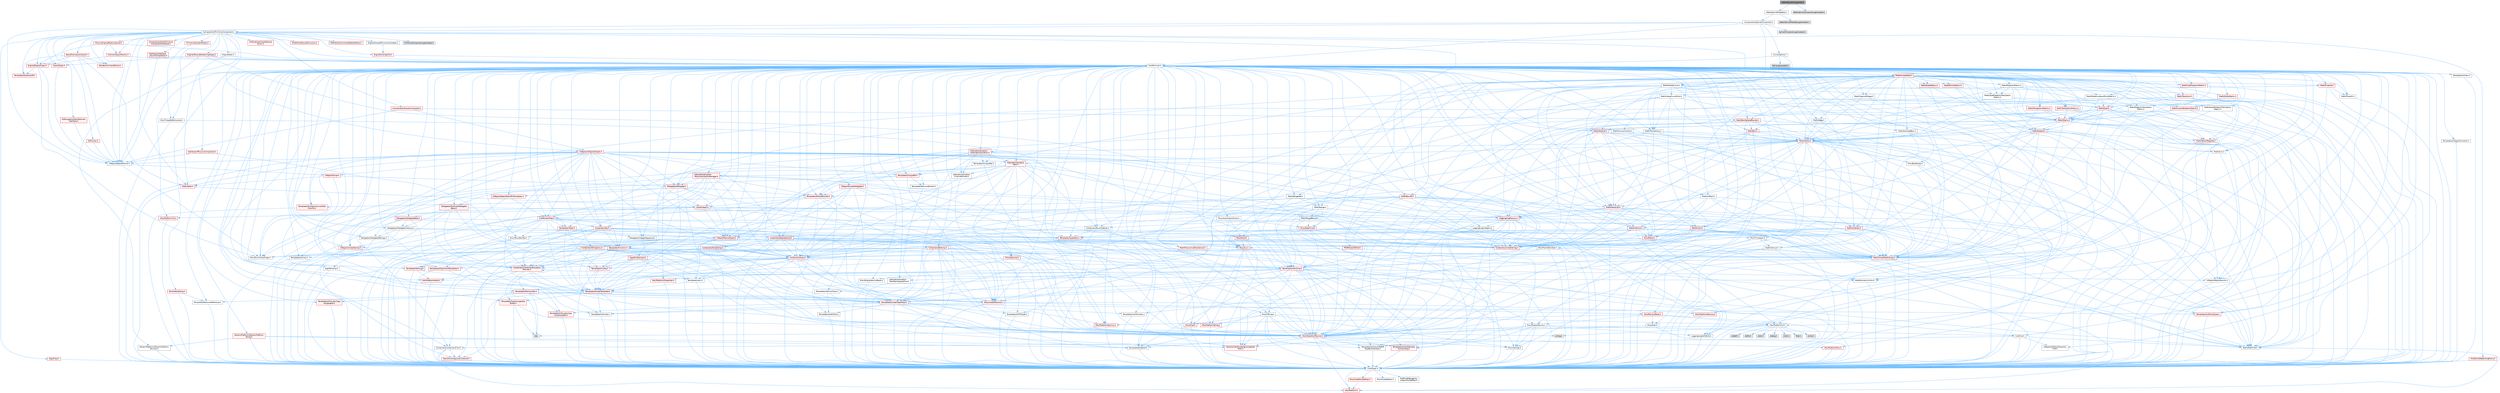 digraph "WaterSplineComponent.h"
{
 // INTERACTIVE_SVG=YES
 // LATEX_PDF_SIZE
  bgcolor="transparent";
  edge [fontname=Helvetica,fontsize=10,labelfontname=Helvetica,labelfontsize=10];
  node [fontname=Helvetica,fontsize=10,shape=box,height=0.2,width=0.4];
  Node1 [id="Node000001",label="WaterSplineComponent.h",height=0.2,width=0.4,color="gray40", fillcolor="grey60", style="filled", fontcolor="black",tooltip=" "];
  Node1 -> Node2 [id="edge1_Node000001_Node000002",color="steelblue1",style="solid",tooltip=" "];
  Node2 [id="Node000002",label="WaterSplineMetadata.h",height=0.2,width=0.4,color="grey40", fillcolor="white", style="filled",URL="$d5/dd8/WaterSplineMetadata_8h.html",tooltip=" "];
  Node2 -> Node3 [id="edge2_Node000002_Node000003",color="steelblue1",style="solid",tooltip=" "];
  Node3 [id="Node000003",label="Components/SplineComponent.h",height=0.2,width=0.4,color="grey40", fillcolor="white", style="filled",URL="$d3/d00/SplineComponent_8h.html",tooltip=" "];
  Node3 -> Node4 [id="edge3_Node000003_Node000004",color="steelblue1",style="solid",tooltip=" "];
  Node4 [id="Node000004",label="CoreMinimal.h",height=0.2,width=0.4,color="grey40", fillcolor="white", style="filled",URL="$d7/d67/CoreMinimal_8h.html",tooltip=" "];
  Node4 -> Node5 [id="edge4_Node000004_Node000005",color="steelblue1",style="solid",tooltip=" "];
  Node5 [id="Node000005",label="CoreTypes.h",height=0.2,width=0.4,color="grey40", fillcolor="white", style="filled",URL="$dc/dec/CoreTypes_8h.html",tooltip=" "];
  Node5 -> Node6 [id="edge5_Node000005_Node000006",color="steelblue1",style="solid",tooltip=" "];
  Node6 [id="Node000006",label="HAL/Platform.h",height=0.2,width=0.4,color="red", fillcolor="#FFF0F0", style="filled",URL="$d9/dd0/Platform_8h.html",tooltip=" "];
  Node5 -> Node16 [id="edge6_Node000005_Node000016",color="steelblue1",style="solid",tooltip=" "];
  Node16 [id="Node000016",label="ProfilingDebugging\l/UMemoryDefines.h",height=0.2,width=0.4,color="grey40", fillcolor="white", style="filled",URL="$d2/da2/UMemoryDefines_8h.html",tooltip=" "];
  Node5 -> Node17 [id="edge7_Node000005_Node000017",color="steelblue1",style="solid",tooltip=" "];
  Node17 [id="Node000017",label="Misc/CoreMiscDefines.h",height=0.2,width=0.4,color="red", fillcolor="#FFF0F0", style="filled",URL="$da/d38/CoreMiscDefines_8h.html",tooltip=" "];
  Node17 -> Node6 [id="edge8_Node000017_Node000006",color="steelblue1",style="solid",tooltip=" "];
  Node5 -> Node18 [id="edge9_Node000005_Node000018",color="steelblue1",style="solid",tooltip=" "];
  Node18 [id="Node000018",label="Misc/CoreDefines.h",height=0.2,width=0.4,color="grey40", fillcolor="white", style="filled",URL="$d3/dd2/CoreDefines_8h.html",tooltip=" "];
  Node4 -> Node19 [id="edge10_Node000004_Node000019",color="steelblue1",style="solid",tooltip=" "];
  Node19 [id="Node000019",label="CoreFwd.h",height=0.2,width=0.4,color="grey40", fillcolor="white", style="filled",URL="$d1/d1e/CoreFwd_8h.html",tooltip=" "];
  Node19 -> Node5 [id="edge11_Node000019_Node000005",color="steelblue1",style="solid",tooltip=" "];
  Node19 -> Node20 [id="edge12_Node000019_Node000020",color="steelblue1",style="solid",tooltip=" "];
  Node20 [id="Node000020",label="Containers/ContainersFwd.h",height=0.2,width=0.4,color="grey40", fillcolor="white", style="filled",URL="$d4/d0a/ContainersFwd_8h.html",tooltip=" "];
  Node20 -> Node6 [id="edge13_Node000020_Node000006",color="steelblue1",style="solid",tooltip=" "];
  Node20 -> Node5 [id="edge14_Node000020_Node000005",color="steelblue1",style="solid",tooltip=" "];
  Node20 -> Node21 [id="edge15_Node000020_Node000021",color="steelblue1",style="solid",tooltip=" "];
  Node21 [id="Node000021",label="Traits/IsContiguousContainer.h",height=0.2,width=0.4,color="red", fillcolor="#FFF0F0", style="filled",URL="$d5/d3c/IsContiguousContainer_8h.html",tooltip=" "];
  Node21 -> Node5 [id="edge16_Node000021_Node000005",color="steelblue1",style="solid",tooltip=" "];
  Node19 -> Node24 [id="edge17_Node000019_Node000024",color="steelblue1",style="solid",tooltip=" "];
  Node24 [id="Node000024",label="Math/MathFwd.h",height=0.2,width=0.4,color="grey40", fillcolor="white", style="filled",URL="$d2/d10/MathFwd_8h.html",tooltip=" "];
  Node24 -> Node6 [id="edge18_Node000024_Node000006",color="steelblue1",style="solid",tooltip=" "];
  Node19 -> Node25 [id="edge19_Node000019_Node000025",color="steelblue1",style="solid",tooltip=" "];
  Node25 [id="Node000025",label="UObject/UObjectHierarchy\lFwd.h",height=0.2,width=0.4,color="grey40", fillcolor="white", style="filled",URL="$d3/d13/UObjectHierarchyFwd_8h.html",tooltip=" "];
  Node4 -> Node25 [id="edge20_Node000004_Node000025",color="steelblue1",style="solid",tooltip=" "];
  Node4 -> Node20 [id="edge21_Node000004_Node000020",color="steelblue1",style="solid",tooltip=" "];
  Node4 -> Node26 [id="edge22_Node000004_Node000026",color="steelblue1",style="solid",tooltip=" "];
  Node26 [id="Node000026",label="Misc/VarArgs.h",height=0.2,width=0.4,color="grey40", fillcolor="white", style="filled",URL="$d5/d6f/VarArgs_8h.html",tooltip=" "];
  Node26 -> Node5 [id="edge23_Node000026_Node000005",color="steelblue1",style="solid",tooltip=" "];
  Node4 -> Node27 [id="edge24_Node000004_Node000027",color="steelblue1",style="solid",tooltip=" "];
  Node27 [id="Node000027",label="Logging/LogVerbosity.h",height=0.2,width=0.4,color="grey40", fillcolor="white", style="filled",URL="$d2/d8f/LogVerbosity_8h.html",tooltip=" "];
  Node27 -> Node5 [id="edge25_Node000027_Node000005",color="steelblue1",style="solid",tooltip=" "];
  Node4 -> Node28 [id="edge26_Node000004_Node000028",color="steelblue1",style="solid",tooltip=" "];
  Node28 [id="Node000028",label="Misc/OutputDevice.h",height=0.2,width=0.4,color="grey40", fillcolor="white", style="filled",URL="$d7/d32/OutputDevice_8h.html",tooltip=" "];
  Node28 -> Node19 [id="edge27_Node000028_Node000019",color="steelblue1",style="solid",tooltip=" "];
  Node28 -> Node5 [id="edge28_Node000028_Node000005",color="steelblue1",style="solid",tooltip=" "];
  Node28 -> Node27 [id="edge29_Node000028_Node000027",color="steelblue1",style="solid",tooltip=" "];
  Node28 -> Node26 [id="edge30_Node000028_Node000026",color="steelblue1",style="solid",tooltip=" "];
  Node28 -> Node29 [id="edge31_Node000028_Node000029",color="steelblue1",style="solid",tooltip=" "];
  Node29 [id="Node000029",label="Templates/IsArrayOrRefOf\lTypeByPredicate.h",height=0.2,width=0.4,color="grey40", fillcolor="white", style="filled",URL="$d6/da1/IsArrayOrRefOfTypeByPredicate_8h.html",tooltip=" "];
  Node29 -> Node5 [id="edge32_Node000029_Node000005",color="steelblue1",style="solid",tooltip=" "];
  Node28 -> Node30 [id="edge33_Node000028_Node000030",color="steelblue1",style="solid",tooltip=" "];
  Node30 [id="Node000030",label="Templates/IsValidVariadic\lFunctionArg.h",height=0.2,width=0.4,color="red", fillcolor="#FFF0F0", style="filled",URL="$d0/dc8/IsValidVariadicFunctionArg_8h.html",tooltip=" "];
  Node30 -> Node5 [id="edge34_Node000030_Node000005",color="steelblue1",style="solid",tooltip=" "];
  Node28 -> Node32 [id="edge35_Node000028_Node000032",color="steelblue1",style="solid",tooltip=" "];
  Node32 [id="Node000032",label="Traits/IsCharEncodingCompatible\lWith.h",height=0.2,width=0.4,color="red", fillcolor="#FFF0F0", style="filled",URL="$df/dd1/IsCharEncodingCompatibleWith_8h.html",tooltip=" "];
  Node4 -> Node34 [id="edge36_Node000004_Node000034",color="steelblue1",style="solid",tooltip=" "];
  Node34 [id="Node000034",label="HAL/PlatformCrt.h",height=0.2,width=0.4,color="grey40", fillcolor="white", style="filled",URL="$d8/d75/PlatformCrt_8h.html",tooltip=" "];
  Node34 -> Node35 [id="edge37_Node000034_Node000035",color="steelblue1",style="solid",tooltip=" "];
  Node35 [id="Node000035",label="new",height=0.2,width=0.4,color="grey60", fillcolor="#E0E0E0", style="filled",tooltip=" "];
  Node34 -> Node36 [id="edge38_Node000034_Node000036",color="steelblue1",style="solid",tooltip=" "];
  Node36 [id="Node000036",label="wchar.h",height=0.2,width=0.4,color="grey60", fillcolor="#E0E0E0", style="filled",tooltip=" "];
  Node34 -> Node37 [id="edge39_Node000034_Node000037",color="steelblue1",style="solid",tooltip=" "];
  Node37 [id="Node000037",label="stddef.h",height=0.2,width=0.4,color="grey60", fillcolor="#E0E0E0", style="filled",tooltip=" "];
  Node34 -> Node38 [id="edge40_Node000034_Node000038",color="steelblue1",style="solid",tooltip=" "];
  Node38 [id="Node000038",label="stdlib.h",height=0.2,width=0.4,color="grey60", fillcolor="#E0E0E0", style="filled",tooltip=" "];
  Node34 -> Node39 [id="edge41_Node000034_Node000039",color="steelblue1",style="solid",tooltip=" "];
  Node39 [id="Node000039",label="stdio.h",height=0.2,width=0.4,color="grey60", fillcolor="#E0E0E0", style="filled",tooltip=" "];
  Node34 -> Node40 [id="edge42_Node000034_Node000040",color="steelblue1",style="solid",tooltip=" "];
  Node40 [id="Node000040",label="stdarg.h",height=0.2,width=0.4,color="grey60", fillcolor="#E0E0E0", style="filled",tooltip=" "];
  Node34 -> Node41 [id="edge43_Node000034_Node000041",color="steelblue1",style="solid",tooltip=" "];
  Node41 [id="Node000041",label="math.h",height=0.2,width=0.4,color="grey60", fillcolor="#E0E0E0", style="filled",tooltip=" "];
  Node34 -> Node42 [id="edge44_Node000034_Node000042",color="steelblue1",style="solid",tooltip=" "];
  Node42 [id="Node000042",label="float.h",height=0.2,width=0.4,color="grey60", fillcolor="#E0E0E0", style="filled",tooltip=" "];
  Node34 -> Node43 [id="edge45_Node000034_Node000043",color="steelblue1",style="solid",tooltip=" "];
  Node43 [id="Node000043",label="string.h",height=0.2,width=0.4,color="grey60", fillcolor="#E0E0E0", style="filled",tooltip=" "];
  Node4 -> Node44 [id="edge46_Node000004_Node000044",color="steelblue1",style="solid",tooltip=" "];
  Node44 [id="Node000044",label="HAL/PlatformMisc.h",height=0.2,width=0.4,color="red", fillcolor="#FFF0F0", style="filled",URL="$d0/df5/PlatformMisc_8h.html",tooltip=" "];
  Node44 -> Node5 [id="edge47_Node000044_Node000005",color="steelblue1",style="solid",tooltip=" "];
  Node4 -> Node63 [id="edge48_Node000004_Node000063",color="steelblue1",style="solid",tooltip=" "];
  Node63 [id="Node000063",label="Misc/AssertionMacros.h",height=0.2,width=0.4,color="red", fillcolor="#FFF0F0", style="filled",URL="$d0/dfa/AssertionMacros_8h.html",tooltip=" "];
  Node63 -> Node5 [id="edge49_Node000063_Node000005",color="steelblue1",style="solid",tooltip=" "];
  Node63 -> Node6 [id="edge50_Node000063_Node000006",color="steelblue1",style="solid",tooltip=" "];
  Node63 -> Node44 [id="edge51_Node000063_Node000044",color="steelblue1",style="solid",tooltip=" "];
  Node63 -> Node64 [id="edge52_Node000063_Node000064",color="steelblue1",style="solid",tooltip=" "];
  Node64 [id="Node000064",label="Templates/EnableIf.h",height=0.2,width=0.4,color="grey40", fillcolor="white", style="filled",URL="$d7/d60/EnableIf_8h.html",tooltip=" "];
  Node64 -> Node5 [id="edge53_Node000064_Node000005",color="steelblue1",style="solid",tooltip=" "];
  Node63 -> Node29 [id="edge54_Node000063_Node000029",color="steelblue1",style="solid",tooltip=" "];
  Node63 -> Node30 [id="edge55_Node000063_Node000030",color="steelblue1",style="solid",tooltip=" "];
  Node63 -> Node32 [id="edge56_Node000063_Node000032",color="steelblue1",style="solid",tooltip=" "];
  Node63 -> Node26 [id="edge57_Node000063_Node000026",color="steelblue1",style="solid",tooltip=" "];
  Node4 -> Node72 [id="edge58_Node000004_Node000072",color="steelblue1",style="solid",tooltip=" "];
  Node72 [id="Node000072",label="Templates/IsPointer.h",height=0.2,width=0.4,color="grey40", fillcolor="white", style="filled",URL="$d7/d05/IsPointer_8h.html",tooltip=" "];
  Node72 -> Node5 [id="edge59_Node000072_Node000005",color="steelblue1",style="solid",tooltip=" "];
  Node4 -> Node73 [id="edge60_Node000004_Node000073",color="steelblue1",style="solid",tooltip=" "];
  Node73 [id="Node000073",label="HAL/PlatformMemory.h",height=0.2,width=0.4,color="red", fillcolor="#FFF0F0", style="filled",URL="$de/d68/PlatformMemory_8h.html",tooltip=" "];
  Node73 -> Node5 [id="edge61_Node000073_Node000005",color="steelblue1",style="solid",tooltip=" "];
  Node4 -> Node56 [id="edge62_Node000004_Node000056",color="steelblue1",style="solid",tooltip=" "];
  Node56 [id="Node000056",label="HAL/PlatformAtomics.h",height=0.2,width=0.4,color="red", fillcolor="#FFF0F0", style="filled",URL="$d3/d36/PlatformAtomics_8h.html",tooltip=" "];
  Node56 -> Node5 [id="edge63_Node000056_Node000005",color="steelblue1",style="solid",tooltip=" "];
  Node4 -> Node78 [id="edge64_Node000004_Node000078",color="steelblue1",style="solid",tooltip=" "];
  Node78 [id="Node000078",label="Misc/Exec.h",height=0.2,width=0.4,color="grey40", fillcolor="white", style="filled",URL="$de/ddb/Exec_8h.html",tooltip=" "];
  Node78 -> Node5 [id="edge65_Node000078_Node000005",color="steelblue1",style="solid",tooltip=" "];
  Node78 -> Node63 [id="edge66_Node000078_Node000063",color="steelblue1",style="solid",tooltip=" "];
  Node4 -> Node79 [id="edge67_Node000004_Node000079",color="steelblue1",style="solid",tooltip=" "];
  Node79 [id="Node000079",label="HAL/MemoryBase.h",height=0.2,width=0.4,color="red", fillcolor="#FFF0F0", style="filled",URL="$d6/d9f/MemoryBase_8h.html",tooltip=" "];
  Node79 -> Node5 [id="edge68_Node000079_Node000005",color="steelblue1",style="solid",tooltip=" "];
  Node79 -> Node56 [id="edge69_Node000079_Node000056",color="steelblue1",style="solid",tooltip=" "];
  Node79 -> Node34 [id="edge70_Node000079_Node000034",color="steelblue1",style="solid",tooltip=" "];
  Node79 -> Node78 [id="edge71_Node000079_Node000078",color="steelblue1",style="solid",tooltip=" "];
  Node79 -> Node28 [id="edge72_Node000079_Node000028",color="steelblue1",style="solid",tooltip=" "];
  Node4 -> Node89 [id="edge73_Node000004_Node000089",color="steelblue1",style="solid",tooltip=" "];
  Node89 [id="Node000089",label="HAL/UnrealMemory.h",height=0.2,width=0.4,color="red", fillcolor="#FFF0F0", style="filled",URL="$d9/d96/UnrealMemory_8h.html",tooltip=" "];
  Node89 -> Node5 [id="edge74_Node000089_Node000005",color="steelblue1",style="solid",tooltip=" "];
  Node89 -> Node79 [id="edge75_Node000089_Node000079",color="steelblue1",style="solid",tooltip=" "];
  Node89 -> Node73 [id="edge76_Node000089_Node000073",color="steelblue1",style="solid",tooltip=" "];
  Node89 -> Node72 [id="edge77_Node000089_Node000072",color="steelblue1",style="solid",tooltip=" "];
  Node4 -> Node91 [id="edge78_Node000004_Node000091",color="steelblue1",style="solid",tooltip=" "];
  Node91 [id="Node000091",label="Templates/IsArithmetic.h",height=0.2,width=0.4,color="grey40", fillcolor="white", style="filled",URL="$d2/d5d/IsArithmetic_8h.html",tooltip=" "];
  Node91 -> Node5 [id="edge79_Node000091_Node000005",color="steelblue1",style="solid",tooltip=" "];
  Node4 -> Node85 [id="edge80_Node000004_Node000085",color="steelblue1",style="solid",tooltip=" "];
  Node85 [id="Node000085",label="Templates/AndOrNot.h",height=0.2,width=0.4,color="grey40", fillcolor="white", style="filled",URL="$db/d0a/AndOrNot_8h.html",tooltip=" "];
  Node85 -> Node5 [id="edge81_Node000085_Node000005",color="steelblue1",style="solid",tooltip=" "];
  Node4 -> Node92 [id="edge82_Node000004_Node000092",color="steelblue1",style="solid",tooltip=" "];
  Node92 [id="Node000092",label="Templates/IsPODType.h",height=0.2,width=0.4,color="grey40", fillcolor="white", style="filled",URL="$d7/db1/IsPODType_8h.html",tooltip=" "];
  Node92 -> Node5 [id="edge83_Node000092_Node000005",color="steelblue1",style="solid",tooltip=" "];
  Node4 -> Node93 [id="edge84_Node000004_Node000093",color="steelblue1",style="solid",tooltip=" "];
  Node93 [id="Node000093",label="Templates/IsUECoreType.h",height=0.2,width=0.4,color="red", fillcolor="#FFF0F0", style="filled",URL="$d1/db8/IsUECoreType_8h.html",tooltip=" "];
  Node93 -> Node5 [id="edge85_Node000093_Node000005",color="steelblue1",style="solid",tooltip=" "];
  Node4 -> Node86 [id="edge86_Node000004_Node000086",color="steelblue1",style="solid",tooltip=" "];
  Node86 [id="Node000086",label="Templates/IsTriviallyCopy\lConstructible.h",height=0.2,width=0.4,color="red", fillcolor="#FFF0F0", style="filled",URL="$d3/d78/IsTriviallyCopyConstructible_8h.html",tooltip=" "];
  Node86 -> Node5 [id="edge87_Node000086_Node000005",color="steelblue1",style="solid",tooltip=" "];
  Node4 -> Node94 [id="edge88_Node000004_Node000094",color="steelblue1",style="solid",tooltip=" "];
  Node94 [id="Node000094",label="Templates/UnrealTypeTraits.h",height=0.2,width=0.4,color="red", fillcolor="#FFF0F0", style="filled",URL="$d2/d2d/UnrealTypeTraits_8h.html",tooltip=" "];
  Node94 -> Node5 [id="edge89_Node000094_Node000005",color="steelblue1",style="solid",tooltip=" "];
  Node94 -> Node72 [id="edge90_Node000094_Node000072",color="steelblue1",style="solid",tooltip=" "];
  Node94 -> Node63 [id="edge91_Node000094_Node000063",color="steelblue1",style="solid",tooltip=" "];
  Node94 -> Node85 [id="edge92_Node000094_Node000085",color="steelblue1",style="solid",tooltip=" "];
  Node94 -> Node64 [id="edge93_Node000094_Node000064",color="steelblue1",style="solid",tooltip=" "];
  Node94 -> Node91 [id="edge94_Node000094_Node000091",color="steelblue1",style="solid",tooltip=" "];
  Node94 -> Node92 [id="edge95_Node000094_Node000092",color="steelblue1",style="solid",tooltip=" "];
  Node94 -> Node93 [id="edge96_Node000094_Node000093",color="steelblue1",style="solid",tooltip=" "];
  Node94 -> Node86 [id="edge97_Node000094_Node000086",color="steelblue1",style="solid",tooltip=" "];
  Node4 -> Node64 [id="edge98_Node000004_Node000064",color="steelblue1",style="solid",tooltip=" "];
  Node4 -> Node96 [id="edge99_Node000004_Node000096",color="steelblue1",style="solid",tooltip=" "];
  Node96 [id="Node000096",label="Templates/RemoveReference.h",height=0.2,width=0.4,color="grey40", fillcolor="white", style="filled",URL="$da/dbe/RemoveReference_8h.html",tooltip=" "];
  Node96 -> Node5 [id="edge100_Node000096_Node000005",color="steelblue1",style="solid",tooltip=" "];
  Node4 -> Node97 [id="edge101_Node000004_Node000097",color="steelblue1",style="solid",tooltip=" "];
  Node97 [id="Node000097",label="Templates/IntegralConstant.h",height=0.2,width=0.4,color="grey40", fillcolor="white", style="filled",URL="$db/d1b/IntegralConstant_8h.html",tooltip=" "];
  Node97 -> Node5 [id="edge102_Node000097_Node000005",color="steelblue1",style="solid",tooltip=" "];
  Node4 -> Node98 [id="edge103_Node000004_Node000098",color="steelblue1",style="solid",tooltip=" "];
  Node98 [id="Node000098",label="Templates/IsClass.h",height=0.2,width=0.4,color="grey40", fillcolor="white", style="filled",URL="$db/dcb/IsClass_8h.html",tooltip=" "];
  Node98 -> Node5 [id="edge104_Node000098_Node000005",color="steelblue1",style="solid",tooltip=" "];
  Node4 -> Node99 [id="edge105_Node000004_Node000099",color="steelblue1",style="solid",tooltip=" "];
  Node99 [id="Node000099",label="Templates/TypeCompatible\lBytes.h",height=0.2,width=0.4,color="red", fillcolor="#FFF0F0", style="filled",URL="$df/d0a/TypeCompatibleBytes_8h.html",tooltip=" "];
  Node99 -> Node5 [id="edge106_Node000099_Node000005",color="steelblue1",style="solid",tooltip=" "];
  Node99 -> Node43 [id="edge107_Node000099_Node000043",color="steelblue1",style="solid",tooltip=" "];
  Node99 -> Node35 [id="edge108_Node000099_Node000035",color="steelblue1",style="solid",tooltip=" "];
  Node4 -> Node21 [id="edge109_Node000004_Node000021",color="steelblue1",style="solid",tooltip=" "];
  Node4 -> Node100 [id="edge110_Node000004_Node000100",color="steelblue1",style="solid",tooltip=" "];
  Node100 [id="Node000100",label="Templates/UnrealTemplate.h",height=0.2,width=0.4,color="red", fillcolor="#FFF0F0", style="filled",URL="$d4/d24/UnrealTemplate_8h.html",tooltip=" "];
  Node100 -> Node5 [id="edge111_Node000100_Node000005",color="steelblue1",style="solid",tooltip=" "];
  Node100 -> Node72 [id="edge112_Node000100_Node000072",color="steelblue1",style="solid",tooltip=" "];
  Node100 -> Node89 [id="edge113_Node000100_Node000089",color="steelblue1",style="solid",tooltip=" "];
  Node100 -> Node94 [id="edge114_Node000100_Node000094",color="steelblue1",style="solid",tooltip=" "];
  Node100 -> Node96 [id="edge115_Node000100_Node000096",color="steelblue1",style="solid",tooltip=" "];
  Node100 -> Node99 [id="edge116_Node000100_Node000099",color="steelblue1",style="solid",tooltip=" "];
  Node100 -> Node21 [id="edge117_Node000100_Node000021",color="steelblue1",style="solid",tooltip=" "];
  Node4 -> Node49 [id="edge118_Node000004_Node000049",color="steelblue1",style="solid",tooltip=" "];
  Node49 [id="Node000049",label="Math/NumericLimits.h",height=0.2,width=0.4,color="grey40", fillcolor="white", style="filled",URL="$df/d1b/NumericLimits_8h.html",tooltip=" "];
  Node49 -> Node5 [id="edge119_Node000049_Node000005",color="steelblue1",style="solid",tooltip=" "];
  Node4 -> Node104 [id="edge120_Node000004_Node000104",color="steelblue1",style="solid",tooltip=" "];
  Node104 [id="Node000104",label="HAL/PlatformMath.h",height=0.2,width=0.4,color="red", fillcolor="#FFF0F0", style="filled",URL="$dc/d53/PlatformMath_8h.html",tooltip=" "];
  Node104 -> Node5 [id="edge121_Node000104_Node000005",color="steelblue1",style="solid",tooltip=" "];
  Node4 -> Node87 [id="edge122_Node000004_Node000087",color="steelblue1",style="solid",tooltip=" "];
  Node87 [id="Node000087",label="Templates/IsTriviallyCopy\lAssignable.h",height=0.2,width=0.4,color="red", fillcolor="#FFF0F0", style="filled",URL="$d2/df2/IsTriviallyCopyAssignable_8h.html",tooltip=" "];
  Node87 -> Node5 [id="edge123_Node000087_Node000005",color="steelblue1",style="solid",tooltip=" "];
  Node4 -> Node112 [id="edge124_Node000004_Node000112",color="steelblue1",style="solid",tooltip=" "];
  Node112 [id="Node000112",label="Templates/MemoryOps.h",height=0.2,width=0.4,color="red", fillcolor="#FFF0F0", style="filled",URL="$db/dea/MemoryOps_8h.html",tooltip=" "];
  Node112 -> Node5 [id="edge125_Node000112_Node000005",color="steelblue1",style="solid",tooltip=" "];
  Node112 -> Node89 [id="edge126_Node000112_Node000089",color="steelblue1",style="solid",tooltip=" "];
  Node112 -> Node87 [id="edge127_Node000112_Node000087",color="steelblue1",style="solid",tooltip=" "];
  Node112 -> Node86 [id="edge128_Node000112_Node000086",color="steelblue1",style="solid",tooltip=" "];
  Node112 -> Node94 [id="edge129_Node000112_Node000094",color="steelblue1",style="solid",tooltip=" "];
  Node112 -> Node35 [id="edge130_Node000112_Node000035",color="steelblue1",style="solid",tooltip=" "];
  Node4 -> Node113 [id="edge131_Node000004_Node000113",color="steelblue1",style="solid",tooltip=" "];
  Node113 [id="Node000113",label="Containers/ContainerAllocation\lPolicies.h",height=0.2,width=0.4,color="red", fillcolor="#FFF0F0", style="filled",URL="$d7/dff/ContainerAllocationPolicies_8h.html",tooltip=" "];
  Node113 -> Node5 [id="edge132_Node000113_Node000005",color="steelblue1",style="solid",tooltip=" "];
  Node113 -> Node113 [id="edge133_Node000113_Node000113",color="steelblue1",style="solid",tooltip=" "];
  Node113 -> Node104 [id="edge134_Node000113_Node000104",color="steelblue1",style="solid",tooltip=" "];
  Node113 -> Node89 [id="edge135_Node000113_Node000089",color="steelblue1",style="solid",tooltip=" "];
  Node113 -> Node49 [id="edge136_Node000113_Node000049",color="steelblue1",style="solid",tooltip=" "];
  Node113 -> Node63 [id="edge137_Node000113_Node000063",color="steelblue1",style="solid",tooltip=" "];
  Node113 -> Node112 [id="edge138_Node000113_Node000112",color="steelblue1",style="solid",tooltip=" "];
  Node113 -> Node99 [id="edge139_Node000113_Node000099",color="steelblue1",style="solid",tooltip=" "];
  Node4 -> Node116 [id="edge140_Node000004_Node000116",color="steelblue1",style="solid",tooltip=" "];
  Node116 [id="Node000116",label="Templates/IsEnumClass.h",height=0.2,width=0.4,color="grey40", fillcolor="white", style="filled",URL="$d7/d15/IsEnumClass_8h.html",tooltip=" "];
  Node116 -> Node5 [id="edge141_Node000116_Node000005",color="steelblue1",style="solid",tooltip=" "];
  Node116 -> Node85 [id="edge142_Node000116_Node000085",color="steelblue1",style="solid",tooltip=" "];
  Node4 -> Node117 [id="edge143_Node000004_Node000117",color="steelblue1",style="solid",tooltip=" "];
  Node117 [id="Node000117",label="HAL/PlatformProperties.h",height=0.2,width=0.4,color="red", fillcolor="#FFF0F0", style="filled",URL="$d9/db0/PlatformProperties_8h.html",tooltip=" "];
  Node117 -> Node5 [id="edge144_Node000117_Node000005",color="steelblue1",style="solid",tooltip=" "];
  Node4 -> Node120 [id="edge145_Node000004_Node000120",color="steelblue1",style="solid",tooltip=" "];
  Node120 [id="Node000120",label="Misc/EngineVersionBase.h",height=0.2,width=0.4,color="grey40", fillcolor="white", style="filled",URL="$d5/d2b/EngineVersionBase_8h.html",tooltip=" "];
  Node120 -> Node5 [id="edge146_Node000120_Node000005",color="steelblue1",style="solid",tooltip=" "];
  Node4 -> Node121 [id="edge147_Node000004_Node000121",color="steelblue1",style="solid",tooltip=" "];
  Node121 [id="Node000121",label="Internationalization\l/TextNamespaceFwd.h",height=0.2,width=0.4,color="grey40", fillcolor="white", style="filled",URL="$d8/d97/TextNamespaceFwd_8h.html",tooltip=" "];
  Node121 -> Node5 [id="edge148_Node000121_Node000005",color="steelblue1",style="solid",tooltip=" "];
  Node4 -> Node122 [id="edge149_Node000004_Node000122",color="steelblue1",style="solid",tooltip=" "];
  Node122 [id="Node000122",label="Serialization/Archive.h",height=0.2,width=0.4,color="red", fillcolor="#FFF0F0", style="filled",URL="$d7/d3b/Archive_8h.html",tooltip=" "];
  Node122 -> Node19 [id="edge150_Node000122_Node000019",color="steelblue1",style="solid",tooltip=" "];
  Node122 -> Node5 [id="edge151_Node000122_Node000005",color="steelblue1",style="solid",tooltip=" "];
  Node122 -> Node117 [id="edge152_Node000122_Node000117",color="steelblue1",style="solid",tooltip=" "];
  Node122 -> Node121 [id="edge153_Node000122_Node000121",color="steelblue1",style="solid",tooltip=" "];
  Node122 -> Node24 [id="edge154_Node000122_Node000024",color="steelblue1",style="solid",tooltip=" "];
  Node122 -> Node63 [id="edge155_Node000122_Node000063",color="steelblue1",style="solid",tooltip=" "];
  Node122 -> Node120 [id="edge156_Node000122_Node000120",color="steelblue1",style="solid",tooltip=" "];
  Node122 -> Node26 [id="edge157_Node000122_Node000026",color="steelblue1",style="solid",tooltip=" "];
  Node122 -> Node64 [id="edge158_Node000122_Node000064",color="steelblue1",style="solid",tooltip=" "];
  Node122 -> Node29 [id="edge159_Node000122_Node000029",color="steelblue1",style="solid",tooltip=" "];
  Node122 -> Node116 [id="edge160_Node000122_Node000116",color="steelblue1",style="solid",tooltip=" "];
  Node122 -> Node30 [id="edge161_Node000122_Node000030",color="steelblue1",style="solid",tooltip=" "];
  Node122 -> Node100 [id="edge162_Node000122_Node000100",color="steelblue1",style="solid",tooltip=" "];
  Node122 -> Node32 [id="edge163_Node000122_Node000032",color="steelblue1",style="solid",tooltip=" "];
  Node122 -> Node125 [id="edge164_Node000122_Node000125",color="steelblue1",style="solid",tooltip=" "];
  Node125 [id="Node000125",label="UObject/ObjectVersion.h",height=0.2,width=0.4,color="grey40", fillcolor="white", style="filled",URL="$da/d63/ObjectVersion_8h.html",tooltip=" "];
  Node125 -> Node5 [id="edge165_Node000125_Node000005",color="steelblue1",style="solid",tooltip=" "];
  Node4 -> Node126 [id="edge166_Node000004_Node000126",color="steelblue1",style="solid",tooltip=" "];
  Node126 [id="Node000126",label="Templates/Less.h",height=0.2,width=0.4,color="grey40", fillcolor="white", style="filled",URL="$de/dc8/Less_8h.html",tooltip=" "];
  Node126 -> Node5 [id="edge167_Node000126_Node000005",color="steelblue1",style="solid",tooltip=" "];
  Node126 -> Node100 [id="edge168_Node000126_Node000100",color="steelblue1",style="solid",tooltip=" "];
  Node4 -> Node127 [id="edge169_Node000004_Node000127",color="steelblue1",style="solid",tooltip=" "];
  Node127 [id="Node000127",label="Templates/Sorting.h",height=0.2,width=0.4,color="red", fillcolor="#FFF0F0", style="filled",URL="$d3/d9e/Sorting_8h.html",tooltip=" "];
  Node127 -> Node5 [id="edge170_Node000127_Node000005",color="steelblue1",style="solid",tooltip=" "];
  Node127 -> Node104 [id="edge171_Node000127_Node000104",color="steelblue1",style="solid",tooltip=" "];
  Node127 -> Node126 [id="edge172_Node000127_Node000126",color="steelblue1",style="solid",tooltip=" "];
  Node4 -> Node138 [id="edge173_Node000004_Node000138",color="steelblue1",style="solid",tooltip=" "];
  Node138 [id="Node000138",label="Misc/Char.h",height=0.2,width=0.4,color="red", fillcolor="#FFF0F0", style="filled",URL="$d0/d58/Char_8h.html",tooltip=" "];
  Node138 -> Node5 [id="edge174_Node000138_Node000005",color="steelblue1",style="solid",tooltip=" "];
  Node4 -> Node141 [id="edge175_Node000004_Node000141",color="steelblue1",style="solid",tooltip=" "];
  Node141 [id="Node000141",label="GenericPlatform/GenericPlatform\lStricmp.h",height=0.2,width=0.4,color="grey40", fillcolor="white", style="filled",URL="$d2/d86/GenericPlatformStricmp_8h.html",tooltip=" "];
  Node141 -> Node5 [id="edge176_Node000141_Node000005",color="steelblue1",style="solid",tooltip=" "];
  Node4 -> Node142 [id="edge177_Node000004_Node000142",color="steelblue1",style="solid",tooltip=" "];
  Node142 [id="Node000142",label="GenericPlatform/GenericPlatform\lString.h",height=0.2,width=0.4,color="red", fillcolor="#FFF0F0", style="filled",URL="$dd/d20/GenericPlatformString_8h.html",tooltip=" "];
  Node142 -> Node5 [id="edge178_Node000142_Node000005",color="steelblue1",style="solid",tooltip=" "];
  Node142 -> Node141 [id="edge179_Node000142_Node000141",color="steelblue1",style="solid",tooltip=" "];
  Node142 -> Node64 [id="edge180_Node000142_Node000064",color="steelblue1",style="solid",tooltip=" "];
  Node142 -> Node32 [id="edge181_Node000142_Node000032",color="steelblue1",style="solid",tooltip=" "];
  Node4 -> Node75 [id="edge182_Node000004_Node000075",color="steelblue1",style="solid",tooltip=" "];
  Node75 [id="Node000075",label="HAL/PlatformString.h",height=0.2,width=0.4,color="red", fillcolor="#FFF0F0", style="filled",URL="$db/db5/PlatformString_8h.html",tooltip=" "];
  Node75 -> Node5 [id="edge183_Node000075_Node000005",color="steelblue1",style="solid",tooltip=" "];
  Node4 -> Node145 [id="edge184_Node000004_Node000145",color="steelblue1",style="solid",tooltip=" "];
  Node145 [id="Node000145",label="Misc/CString.h",height=0.2,width=0.4,color="grey40", fillcolor="white", style="filled",URL="$d2/d49/CString_8h.html",tooltip=" "];
  Node145 -> Node5 [id="edge185_Node000145_Node000005",color="steelblue1",style="solid",tooltip=" "];
  Node145 -> Node34 [id="edge186_Node000145_Node000034",color="steelblue1",style="solid",tooltip=" "];
  Node145 -> Node75 [id="edge187_Node000145_Node000075",color="steelblue1",style="solid",tooltip=" "];
  Node145 -> Node63 [id="edge188_Node000145_Node000063",color="steelblue1",style="solid",tooltip=" "];
  Node145 -> Node138 [id="edge189_Node000145_Node000138",color="steelblue1",style="solid",tooltip=" "];
  Node145 -> Node26 [id="edge190_Node000145_Node000026",color="steelblue1",style="solid",tooltip=" "];
  Node145 -> Node29 [id="edge191_Node000145_Node000029",color="steelblue1",style="solid",tooltip=" "];
  Node145 -> Node30 [id="edge192_Node000145_Node000030",color="steelblue1",style="solid",tooltip=" "];
  Node145 -> Node32 [id="edge193_Node000145_Node000032",color="steelblue1",style="solid",tooltip=" "];
  Node4 -> Node146 [id="edge194_Node000004_Node000146",color="steelblue1",style="solid",tooltip=" "];
  Node146 [id="Node000146",label="Misc/Crc.h",height=0.2,width=0.4,color="red", fillcolor="#FFF0F0", style="filled",URL="$d4/dd2/Crc_8h.html",tooltip=" "];
  Node146 -> Node5 [id="edge195_Node000146_Node000005",color="steelblue1",style="solid",tooltip=" "];
  Node146 -> Node75 [id="edge196_Node000146_Node000075",color="steelblue1",style="solid",tooltip=" "];
  Node146 -> Node63 [id="edge197_Node000146_Node000063",color="steelblue1",style="solid",tooltip=" "];
  Node146 -> Node145 [id="edge198_Node000146_Node000145",color="steelblue1",style="solid",tooltip=" "];
  Node146 -> Node138 [id="edge199_Node000146_Node000138",color="steelblue1",style="solid",tooltip=" "];
  Node146 -> Node94 [id="edge200_Node000146_Node000094",color="steelblue1",style="solid",tooltip=" "];
  Node4 -> Node137 [id="edge201_Node000004_Node000137",color="steelblue1",style="solid",tooltip=" "];
  Node137 [id="Node000137",label="Math/UnrealMathUtility.h",height=0.2,width=0.4,color="red", fillcolor="#FFF0F0", style="filled",URL="$db/db8/UnrealMathUtility_8h.html",tooltip=" "];
  Node137 -> Node5 [id="edge202_Node000137_Node000005",color="steelblue1",style="solid",tooltip=" "];
  Node137 -> Node63 [id="edge203_Node000137_Node000063",color="steelblue1",style="solid",tooltip=" "];
  Node137 -> Node104 [id="edge204_Node000137_Node000104",color="steelblue1",style="solid",tooltip=" "];
  Node137 -> Node24 [id="edge205_Node000137_Node000024",color="steelblue1",style="solid",tooltip=" "];
  Node4 -> Node147 [id="edge206_Node000004_Node000147",color="steelblue1",style="solid",tooltip=" "];
  Node147 [id="Node000147",label="Containers/UnrealString.h",height=0.2,width=0.4,color="red", fillcolor="#FFF0F0", style="filled",URL="$d5/dba/UnrealString_8h.html",tooltip=" "];
  Node4 -> Node151 [id="edge207_Node000004_Node000151",color="steelblue1",style="solid",tooltip=" "];
  Node151 [id="Node000151",label="Containers/Array.h",height=0.2,width=0.4,color="red", fillcolor="#FFF0F0", style="filled",URL="$df/dd0/Array_8h.html",tooltip=" "];
  Node151 -> Node5 [id="edge208_Node000151_Node000005",color="steelblue1",style="solid",tooltip=" "];
  Node151 -> Node63 [id="edge209_Node000151_Node000063",color="steelblue1",style="solid",tooltip=" "];
  Node151 -> Node89 [id="edge210_Node000151_Node000089",color="steelblue1",style="solid",tooltip=" "];
  Node151 -> Node94 [id="edge211_Node000151_Node000094",color="steelblue1",style="solid",tooltip=" "];
  Node151 -> Node100 [id="edge212_Node000151_Node000100",color="steelblue1",style="solid",tooltip=" "];
  Node151 -> Node113 [id="edge213_Node000151_Node000113",color="steelblue1",style="solid",tooltip=" "];
  Node151 -> Node122 [id="edge214_Node000151_Node000122",color="steelblue1",style="solid",tooltip=" "];
  Node151 -> Node130 [id="edge215_Node000151_Node000130",color="steelblue1",style="solid",tooltip=" "];
  Node130 [id="Node000130",label="Templates/Invoke.h",height=0.2,width=0.4,color="red", fillcolor="#FFF0F0", style="filled",URL="$d7/deb/Invoke_8h.html",tooltip=" "];
  Node130 -> Node5 [id="edge216_Node000130_Node000005",color="steelblue1",style="solid",tooltip=" "];
  Node130 -> Node100 [id="edge217_Node000130_Node000100",color="steelblue1",style="solid",tooltip=" "];
  Node151 -> Node126 [id="edge218_Node000151_Node000126",color="steelblue1",style="solid",tooltip=" "];
  Node151 -> Node127 [id="edge219_Node000151_Node000127",color="steelblue1",style="solid",tooltip=" "];
  Node151 -> Node174 [id="edge220_Node000151_Node000174",color="steelblue1",style="solid",tooltip=" "];
  Node174 [id="Node000174",label="Templates/AlignmentTemplates.h",height=0.2,width=0.4,color="red", fillcolor="#FFF0F0", style="filled",URL="$dd/d32/AlignmentTemplates_8h.html",tooltip=" "];
  Node174 -> Node5 [id="edge221_Node000174_Node000005",color="steelblue1",style="solid",tooltip=" "];
  Node174 -> Node72 [id="edge222_Node000174_Node000072",color="steelblue1",style="solid",tooltip=" "];
  Node4 -> Node175 [id="edge223_Node000004_Node000175",color="steelblue1",style="solid",tooltip=" "];
  Node175 [id="Node000175",label="Misc/FrameNumber.h",height=0.2,width=0.4,color="grey40", fillcolor="white", style="filled",URL="$dd/dbd/FrameNumber_8h.html",tooltip=" "];
  Node175 -> Node5 [id="edge224_Node000175_Node000005",color="steelblue1",style="solid",tooltip=" "];
  Node175 -> Node49 [id="edge225_Node000175_Node000049",color="steelblue1",style="solid",tooltip=" "];
  Node175 -> Node137 [id="edge226_Node000175_Node000137",color="steelblue1",style="solid",tooltip=" "];
  Node175 -> Node64 [id="edge227_Node000175_Node000064",color="steelblue1",style="solid",tooltip=" "];
  Node175 -> Node94 [id="edge228_Node000175_Node000094",color="steelblue1",style="solid",tooltip=" "];
  Node4 -> Node176 [id="edge229_Node000004_Node000176",color="steelblue1",style="solid",tooltip=" "];
  Node176 [id="Node000176",label="Misc/Timespan.h",height=0.2,width=0.4,color="grey40", fillcolor="white", style="filled",URL="$da/dd9/Timespan_8h.html",tooltip=" "];
  Node176 -> Node5 [id="edge230_Node000176_Node000005",color="steelblue1",style="solid",tooltip=" "];
  Node176 -> Node177 [id="edge231_Node000176_Node000177",color="steelblue1",style="solid",tooltip=" "];
  Node177 [id="Node000177",label="Math/Interval.h",height=0.2,width=0.4,color="grey40", fillcolor="white", style="filled",URL="$d1/d55/Interval_8h.html",tooltip=" "];
  Node177 -> Node5 [id="edge232_Node000177_Node000005",color="steelblue1",style="solid",tooltip=" "];
  Node177 -> Node91 [id="edge233_Node000177_Node000091",color="steelblue1",style="solid",tooltip=" "];
  Node177 -> Node94 [id="edge234_Node000177_Node000094",color="steelblue1",style="solid",tooltip=" "];
  Node177 -> Node49 [id="edge235_Node000177_Node000049",color="steelblue1",style="solid",tooltip=" "];
  Node177 -> Node137 [id="edge236_Node000177_Node000137",color="steelblue1",style="solid",tooltip=" "];
  Node176 -> Node137 [id="edge237_Node000176_Node000137",color="steelblue1",style="solid",tooltip=" "];
  Node176 -> Node63 [id="edge238_Node000176_Node000063",color="steelblue1",style="solid",tooltip=" "];
  Node4 -> Node178 [id="edge239_Node000004_Node000178",color="steelblue1",style="solid",tooltip=" "];
  Node178 [id="Node000178",label="Containers/StringConv.h",height=0.2,width=0.4,color="red", fillcolor="#FFF0F0", style="filled",URL="$d3/ddf/StringConv_8h.html",tooltip=" "];
  Node178 -> Node5 [id="edge240_Node000178_Node000005",color="steelblue1",style="solid",tooltip=" "];
  Node178 -> Node63 [id="edge241_Node000178_Node000063",color="steelblue1",style="solid",tooltip=" "];
  Node178 -> Node113 [id="edge242_Node000178_Node000113",color="steelblue1",style="solid",tooltip=" "];
  Node178 -> Node151 [id="edge243_Node000178_Node000151",color="steelblue1",style="solid",tooltip=" "];
  Node178 -> Node145 [id="edge244_Node000178_Node000145",color="steelblue1",style="solid",tooltip=" "];
  Node178 -> Node179 [id="edge245_Node000178_Node000179",color="steelblue1",style="solid",tooltip=" "];
  Node179 [id="Node000179",label="Templates/IsArray.h",height=0.2,width=0.4,color="grey40", fillcolor="white", style="filled",URL="$d8/d8d/IsArray_8h.html",tooltip=" "];
  Node179 -> Node5 [id="edge246_Node000179_Node000005",color="steelblue1",style="solid",tooltip=" "];
  Node178 -> Node100 [id="edge247_Node000178_Node000100",color="steelblue1",style="solid",tooltip=" "];
  Node178 -> Node94 [id="edge248_Node000178_Node000094",color="steelblue1",style="solid",tooltip=" "];
  Node178 -> Node32 [id="edge249_Node000178_Node000032",color="steelblue1",style="solid",tooltip=" "];
  Node178 -> Node21 [id="edge250_Node000178_Node000021",color="steelblue1",style="solid",tooltip=" "];
  Node4 -> Node180 [id="edge251_Node000004_Node000180",color="steelblue1",style="solid",tooltip=" "];
  Node180 [id="Node000180",label="UObject/UnrealNames.h",height=0.2,width=0.4,color="red", fillcolor="#FFF0F0", style="filled",URL="$d8/db1/UnrealNames_8h.html",tooltip=" "];
  Node180 -> Node5 [id="edge252_Node000180_Node000005",color="steelblue1",style="solid",tooltip=" "];
  Node4 -> Node182 [id="edge253_Node000004_Node000182",color="steelblue1",style="solid",tooltip=" "];
  Node182 [id="Node000182",label="UObject/NameTypes.h",height=0.2,width=0.4,color="red", fillcolor="#FFF0F0", style="filled",URL="$d6/d35/NameTypes_8h.html",tooltip=" "];
  Node182 -> Node5 [id="edge254_Node000182_Node000005",color="steelblue1",style="solid",tooltip=" "];
  Node182 -> Node63 [id="edge255_Node000182_Node000063",color="steelblue1",style="solid",tooltip=" "];
  Node182 -> Node89 [id="edge256_Node000182_Node000089",color="steelblue1",style="solid",tooltip=" "];
  Node182 -> Node94 [id="edge257_Node000182_Node000094",color="steelblue1",style="solid",tooltip=" "];
  Node182 -> Node100 [id="edge258_Node000182_Node000100",color="steelblue1",style="solid",tooltip=" "];
  Node182 -> Node147 [id="edge259_Node000182_Node000147",color="steelblue1",style="solid",tooltip=" "];
  Node182 -> Node178 [id="edge260_Node000182_Node000178",color="steelblue1",style="solid",tooltip=" "];
  Node182 -> Node180 [id="edge261_Node000182_Node000180",color="steelblue1",style="solid",tooltip=" "];
  Node4 -> Node190 [id="edge262_Node000004_Node000190",color="steelblue1",style="solid",tooltip=" "];
  Node190 [id="Node000190",label="Misc/Parse.h",height=0.2,width=0.4,color="red", fillcolor="#FFF0F0", style="filled",URL="$dc/d71/Parse_8h.html",tooltip=" "];
  Node190 -> Node147 [id="edge263_Node000190_Node000147",color="steelblue1",style="solid",tooltip=" "];
  Node190 -> Node5 [id="edge264_Node000190_Node000005",color="steelblue1",style="solid",tooltip=" "];
  Node190 -> Node34 [id="edge265_Node000190_Node000034",color="steelblue1",style="solid",tooltip=" "];
  Node190 -> Node51 [id="edge266_Node000190_Node000051",color="steelblue1",style="solid",tooltip=" "];
  Node51 [id="Node000051",label="Misc/EnumClassFlags.h",height=0.2,width=0.4,color="grey40", fillcolor="white", style="filled",URL="$d8/de7/EnumClassFlags_8h.html",tooltip=" "];
  Node190 -> Node191 [id="edge267_Node000190_Node000191",color="steelblue1",style="solid",tooltip=" "];
  Node191 [id="Node000191",label="Templates/Function.h",height=0.2,width=0.4,color="red", fillcolor="#FFF0F0", style="filled",URL="$df/df5/Function_8h.html",tooltip=" "];
  Node191 -> Node5 [id="edge268_Node000191_Node000005",color="steelblue1",style="solid",tooltip=" "];
  Node191 -> Node63 [id="edge269_Node000191_Node000063",color="steelblue1",style="solid",tooltip=" "];
  Node191 -> Node89 [id="edge270_Node000191_Node000089",color="steelblue1",style="solid",tooltip=" "];
  Node191 -> Node94 [id="edge271_Node000191_Node000094",color="steelblue1",style="solid",tooltip=" "];
  Node191 -> Node130 [id="edge272_Node000191_Node000130",color="steelblue1",style="solid",tooltip=" "];
  Node191 -> Node100 [id="edge273_Node000191_Node000100",color="steelblue1",style="solid",tooltip=" "];
  Node191 -> Node137 [id="edge274_Node000191_Node000137",color="steelblue1",style="solid",tooltip=" "];
  Node191 -> Node35 [id="edge275_Node000191_Node000035",color="steelblue1",style="solid",tooltip=" "];
  Node4 -> Node174 [id="edge276_Node000004_Node000174",color="steelblue1",style="solid",tooltip=" "];
  Node4 -> Node193 [id="edge277_Node000004_Node000193",color="steelblue1",style="solid",tooltip=" "];
  Node193 [id="Node000193",label="Misc/StructBuilder.h",height=0.2,width=0.4,color="grey40", fillcolor="white", style="filled",URL="$d9/db3/StructBuilder_8h.html",tooltip=" "];
  Node193 -> Node5 [id="edge278_Node000193_Node000005",color="steelblue1",style="solid",tooltip=" "];
  Node193 -> Node137 [id="edge279_Node000193_Node000137",color="steelblue1",style="solid",tooltip=" "];
  Node193 -> Node174 [id="edge280_Node000193_Node000174",color="steelblue1",style="solid",tooltip=" "];
  Node4 -> Node106 [id="edge281_Node000004_Node000106",color="steelblue1",style="solid",tooltip=" "];
  Node106 [id="Node000106",label="Templates/Decay.h",height=0.2,width=0.4,color="red", fillcolor="#FFF0F0", style="filled",URL="$dd/d0f/Decay_8h.html",tooltip=" "];
  Node106 -> Node5 [id="edge282_Node000106_Node000005",color="steelblue1",style="solid",tooltip=" "];
  Node106 -> Node96 [id="edge283_Node000106_Node000096",color="steelblue1",style="solid",tooltip=" "];
  Node4 -> Node194 [id="edge284_Node000004_Node000194",color="steelblue1",style="solid",tooltip=" "];
  Node194 [id="Node000194",label="Templates/PointerIsConvertible\lFromTo.h",height=0.2,width=0.4,color="red", fillcolor="#FFF0F0", style="filled",URL="$d6/d65/PointerIsConvertibleFromTo_8h.html",tooltip=" "];
  Node194 -> Node5 [id="edge285_Node000194_Node000005",color="steelblue1",style="solid",tooltip=" "];
  Node4 -> Node130 [id="edge286_Node000004_Node000130",color="steelblue1",style="solid",tooltip=" "];
  Node4 -> Node191 [id="edge287_Node000004_Node000191",color="steelblue1",style="solid",tooltip=" "];
  Node4 -> Node163 [id="edge288_Node000004_Node000163",color="steelblue1",style="solid",tooltip=" "];
  Node163 [id="Node000163",label="Templates/TypeHash.h",height=0.2,width=0.4,color="red", fillcolor="#FFF0F0", style="filled",URL="$d1/d62/TypeHash_8h.html",tooltip=" "];
  Node163 -> Node5 [id="edge289_Node000163_Node000005",color="steelblue1",style="solid",tooltip=" "];
  Node163 -> Node146 [id="edge290_Node000163_Node000146",color="steelblue1",style="solid",tooltip=" "];
  Node4 -> Node195 [id="edge291_Node000004_Node000195",color="steelblue1",style="solid",tooltip=" "];
  Node195 [id="Node000195",label="Containers/ScriptArray.h",height=0.2,width=0.4,color="red", fillcolor="#FFF0F0", style="filled",URL="$dc/daf/ScriptArray_8h.html",tooltip=" "];
  Node195 -> Node5 [id="edge292_Node000195_Node000005",color="steelblue1",style="solid",tooltip=" "];
  Node195 -> Node63 [id="edge293_Node000195_Node000063",color="steelblue1",style="solid",tooltip=" "];
  Node195 -> Node89 [id="edge294_Node000195_Node000089",color="steelblue1",style="solid",tooltip=" "];
  Node195 -> Node113 [id="edge295_Node000195_Node000113",color="steelblue1",style="solid",tooltip=" "];
  Node195 -> Node151 [id="edge296_Node000195_Node000151",color="steelblue1",style="solid",tooltip=" "];
  Node4 -> Node196 [id="edge297_Node000004_Node000196",color="steelblue1",style="solid",tooltip=" "];
  Node196 [id="Node000196",label="Containers/BitArray.h",height=0.2,width=0.4,color="red", fillcolor="#FFF0F0", style="filled",URL="$d1/de4/BitArray_8h.html",tooltip=" "];
  Node196 -> Node113 [id="edge298_Node000196_Node000113",color="steelblue1",style="solid",tooltip=" "];
  Node196 -> Node5 [id="edge299_Node000196_Node000005",color="steelblue1",style="solid",tooltip=" "];
  Node196 -> Node56 [id="edge300_Node000196_Node000056",color="steelblue1",style="solid",tooltip=" "];
  Node196 -> Node89 [id="edge301_Node000196_Node000089",color="steelblue1",style="solid",tooltip=" "];
  Node196 -> Node137 [id="edge302_Node000196_Node000137",color="steelblue1",style="solid",tooltip=" "];
  Node196 -> Node63 [id="edge303_Node000196_Node000063",color="steelblue1",style="solid",tooltip=" "];
  Node196 -> Node51 [id="edge304_Node000196_Node000051",color="steelblue1",style="solid",tooltip=" "];
  Node196 -> Node122 [id="edge305_Node000196_Node000122",color="steelblue1",style="solid",tooltip=" "];
  Node196 -> Node64 [id="edge306_Node000196_Node000064",color="steelblue1",style="solid",tooltip=" "];
  Node196 -> Node130 [id="edge307_Node000196_Node000130",color="steelblue1",style="solid",tooltip=" "];
  Node196 -> Node100 [id="edge308_Node000196_Node000100",color="steelblue1",style="solid",tooltip=" "];
  Node196 -> Node94 [id="edge309_Node000196_Node000094",color="steelblue1",style="solid",tooltip=" "];
  Node4 -> Node197 [id="edge310_Node000004_Node000197",color="steelblue1",style="solid",tooltip=" "];
  Node197 [id="Node000197",label="Containers/SparseArray.h",height=0.2,width=0.4,color="red", fillcolor="#FFF0F0", style="filled",URL="$d5/dbf/SparseArray_8h.html",tooltip=" "];
  Node197 -> Node5 [id="edge311_Node000197_Node000005",color="steelblue1",style="solid",tooltip=" "];
  Node197 -> Node63 [id="edge312_Node000197_Node000063",color="steelblue1",style="solid",tooltip=" "];
  Node197 -> Node89 [id="edge313_Node000197_Node000089",color="steelblue1",style="solid",tooltip=" "];
  Node197 -> Node94 [id="edge314_Node000197_Node000094",color="steelblue1",style="solid",tooltip=" "];
  Node197 -> Node100 [id="edge315_Node000197_Node000100",color="steelblue1",style="solid",tooltip=" "];
  Node197 -> Node113 [id="edge316_Node000197_Node000113",color="steelblue1",style="solid",tooltip=" "];
  Node197 -> Node126 [id="edge317_Node000197_Node000126",color="steelblue1",style="solid",tooltip=" "];
  Node197 -> Node151 [id="edge318_Node000197_Node000151",color="steelblue1",style="solid",tooltip=" "];
  Node197 -> Node137 [id="edge319_Node000197_Node000137",color="steelblue1",style="solid",tooltip=" "];
  Node197 -> Node195 [id="edge320_Node000197_Node000195",color="steelblue1",style="solid",tooltip=" "];
  Node197 -> Node196 [id="edge321_Node000197_Node000196",color="steelblue1",style="solid",tooltip=" "];
  Node197 -> Node147 [id="edge322_Node000197_Node000147",color="steelblue1",style="solid",tooltip=" "];
  Node4 -> Node213 [id="edge323_Node000004_Node000213",color="steelblue1",style="solid",tooltip=" "];
  Node213 [id="Node000213",label="Containers/Set.h",height=0.2,width=0.4,color="red", fillcolor="#FFF0F0", style="filled",URL="$d4/d45/Set_8h.html",tooltip=" "];
  Node213 -> Node113 [id="edge324_Node000213_Node000113",color="steelblue1",style="solid",tooltip=" "];
  Node213 -> Node197 [id="edge325_Node000213_Node000197",color="steelblue1",style="solid",tooltip=" "];
  Node213 -> Node20 [id="edge326_Node000213_Node000020",color="steelblue1",style="solid",tooltip=" "];
  Node213 -> Node137 [id="edge327_Node000213_Node000137",color="steelblue1",style="solid",tooltip=" "];
  Node213 -> Node63 [id="edge328_Node000213_Node000063",color="steelblue1",style="solid",tooltip=" "];
  Node213 -> Node193 [id="edge329_Node000213_Node000193",color="steelblue1",style="solid",tooltip=" "];
  Node213 -> Node191 [id="edge330_Node000213_Node000191",color="steelblue1",style="solid",tooltip=" "];
  Node213 -> Node127 [id="edge331_Node000213_Node000127",color="steelblue1",style="solid",tooltip=" "];
  Node213 -> Node163 [id="edge332_Node000213_Node000163",color="steelblue1",style="solid",tooltip=" "];
  Node213 -> Node100 [id="edge333_Node000213_Node000100",color="steelblue1",style="solid",tooltip=" "];
  Node4 -> Node216 [id="edge334_Node000004_Node000216",color="steelblue1",style="solid",tooltip=" "];
  Node216 [id="Node000216",label="Algo/Reverse.h",height=0.2,width=0.4,color="grey40", fillcolor="white", style="filled",URL="$d5/d93/Reverse_8h.html",tooltip=" "];
  Node216 -> Node5 [id="edge335_Node000216_Node000005",color="steelblue1",style="solid",tooltip=" "];
  Node216 -> Node100 [id="edge336_Node000216_Node000100",color="steelblue1",style="solid",tooltip=" "];
  Node4 -> Node217 [id="edge337_Node000004_Node000217",color="steelblue1",style="solid",tooltip=" "];
  Node217 [id="Node000217",label="Containers/Map.h",height=0.2,width=0.4,color="red", fillcolor="#FFF0F0", style="filled",URL="$df/d79/Map_8h.html",tooltip=" "];
  Node217 -> Node5 [id="edge338_Node000217_Node000005",color="steelblue1",style="solid",tooltip=" "];
  Node217 -> Node216 [id="edge339_Node000217_Node000216",color="steelblue1",style="solid",tooltip=" "];
  Node217 -> Node213 [id="edge340_Node000217_Node000213",color="steelblue1",style="solid",tooltip=" "];
  Node217 -> Node147 [id="edge341_Node000217_Node000147",color="steelblue1",style="solid",tooltip=" "];
  Node217 -> Node63 [id="edge342_Node000217_Node000063",color="steelblue1",style="solid",tooltip=" "];
  Node217 -> Node193 [id="edge343_Node000217_Node000193",color="steelblue1",style="solid",tooltip=" "];
  Node217 -> Node191 [id="edge344_Node000217_Node000191",color="steelblue1",style="solid",tooltip=" "];
  Node217 -> Node127 [id="edge345_Node000217_Node000127",color="steelblue1",style="solid",tooltip=" "];
  Node217 -> Node218 [id="edge346_Node000217_Node000218",color="steelblue1",style="solid",tooltip=" "];
  Node218 [id="Node000218",label="Templates/Tuple.h",height=0.2,width=0.4,color="red", fillcolor="#FFF0F0", style="filled",URL="$d2/d4f/Tuple_8h.html",tooltip=" "];
  Node218 -> Node5 [id="edge347_Node000218_Node000005",color="steelblue1",style="solid",tooltip=" "];
  Node218 -> Node100 [id="edge348_Node000218_Node000100",color="steelblue1",style="solid",tooltip=" "];
  Node218 -> Node219 [id="edge349_Node000218_Node000219",color="steelblue1",style="solid",tooltip=" "];
  Node219 [id="Node000219",label="Delegates/IntegerSequence.h",height=0.2,width=0.4,color="grey40", fillcolor="white", style="filled",URL="$d2/dcc/IntegerSequence_8h.html",tooltip=" "];
  Node219 -> Node5 [id="edge350_Node000219_Node000005",color="steelblue1",style="solid",tooltip=" "];
  Node218 -> Node130 [id="edge351_Node000218_Node000130",color="steelblue1",style="solid",tooltip=" "];
  Node218 -> Node163 [id="edge352_Node000218_Node000163",color="steelblue1",style="solid",tooltip=" "];
  Node217 -> Node100 [id="edge353_Node000217_Node000100",color="steelblue1",style="solid",tooltip=" "];
  Node217 -> Node94 [id="edge354_Node000217_Node000094",color="steelblue1",style="solid",tooltip=" "];
  Node4 -> Node221 [id="edge355_Node000004_Node000221",color="steelblue1",style="solid",tooltip=" "];
  Node221 [id="Node000221",label="Math/IntPoint.h",height=0.2,width=0.4,color="red", fillcolor="#FFF0F0", style="filled",URL="$d3/df7/IntPoint_8h.html",tooltip=" "];
  Node221 -> Node5 [id="edge356_Node000221_Node000005",color="steelblue1",style="solid",tooltip=" "];
  Node221 -> Node63 [id="edge357_Node000221_Node000063",color="steelblue1",style="solid",tooltip=" "];
  Node221 -> Node190 [id="edge358_Node000221_Node000190",color="steelblue1",style="solid",tooltip=" "];
  Node221 -> Node24 [id="edge359_Node000221_Node000024",color="steelblue1",style="solid",tooltip=" "];
  Node221 -> Node137 [id="edge360_Node000221_Node000137",color="steelblue1",style="solid",tooltip=" "];
  Node221 -> Node147 [id="edge361_Node000221_Node000147",color="steelblue1",style="solid",tooltip=" "];
  Node221 -> Node163 [id="edge362_Node000221_Node000163",color="steelblue1",style="solid",tooltip=" "];
  Node4 -> Node223 [id="edge363_Node000004_Node000223",color="steelblue1",style="solid",tooltip=" "];
  Node223 [id="Node000223",label="Math/IntVector.h",height=0.2,width=0.4,color="red", fillcolor="#FFF0F0", style="filled",URL="$d7/d44/IntVector_8h.html",tooltip=" "];
  Node223 -> Node5 [id="edge364_Node000223_Node000005",color="steelblue1",style="solid",tooltip=" "];
  Node223 -> Node146 [id="edge365_Node000223_Node000146",color="steelblue1",style="solid",tooltip=" "];
  Node223 -> Node190 [id="edge366_Node000223_Node000190",color="steelblue1",style="solid",tooltip=" "];
  Node223 -> Node24 [id="edge367_Node000223_Node000024",color="steelblue1",style="solid",tooltip=" "];
  Node223 -> Node137 [id="edge368_Node000223_Node000137",color="steelblue1",style="solid",tooltip=" "];
  Node223 -> Node147 [id="edge369_Node000223_Node000147",color="steelblue1",style="solid",tooltip=" "];
  Node4 -> Node224 [id="edge370_Node000004_Node000224",color="steelblue1",style="solid",tooltip=" "];
  Node224 [id="Node000224",label="Logging/LogCategory.h",height=0.2,width=0.4,color="grey40", fillcolor="white", style="filled",URL="$d9/d36/LogCategory_8h.html",tooltip=" "];
  Node224 -> Node5 [id="edge371_Node000224_Node000005",color="steelblue1",style="solid",tooltip=" "];
  Node224 -> Node27 [id="edge372_Node000224_Node000027",color="steelblue1",style="solid",tooltip=" "];
  Node224 -> Node182 [id="edge373_Node000224_Node000182",color="steelblue1",style="solid",tooltip=" "];
  Node4 -> Node225 [id="edge374_Node000004_Node000225",color="steelblue1",style="solid",tooltip=" "];
  Node225 [id="Node000225",label="Logging/LogMacros.h",height=0.2,width=0.4,color="red", fillcolor="#FFF0F0", style="filled",URL="$d0/d16/LogMacros_8h.html",tooltip=" "];
  Node225 -> Node147 [id="edge375_Node000225_Node000147",color="steelblue1",style="solid",tooltip=" "];
  Node225 -> Node5 [id="edge376_Node000225_Node000005",color="steelblue1",style="solid",tooltip=" "];
  Node225 -> Node224 [id="edge377_Node000225_Node000224",color="steelblue1",style="solid",tooltip=" "];
  Node225 -> Node27 [id="edge378_Node000225_Node000027",color="steelblue1",style="solid",tooltip=" "];
  Node225 -> Node63 [id="edge379_Node000225_Node000063",color="steelblue1",style="solid",tooltip=" "];
  Node225 -> Node26 [id="edge380_Node000225_Node000026",color="steelblue1",style="solid",tooltip=" "];
  Node225 -> Node64 [id="edge381_Node000225_Node000064",color="steelblue1",style="solid",tooltip=" "];
  Node225 -> Node29 [id="edge382_Node000225_Node000029",color="steelblue1",style="solid",tooltip=" "];
  Node225 -> Node30 [id="edge383_Node000225_Node000030",color="steelblue1",style="solid",tooltip=" "];
  Node225 -> Node32 [id="edge384_Node000225_Node000032",color="steelblue1",style="solid",tooltip=" "];
  Node4 -> Node228 [id="edge385_Node000004_Node000228",color="steelblue1",style="solid",tooltip=" "];
  Node228 [id="Node000228",label="Math/Vector2D.h",height=0.2,width=0.4,color="red", fillcolor="#FFF0F0", style="filled",URL="$d3/db0/Vector2D_8h.html",tooltip=" "];
  Node228 -> Node5 [id="edge386_Node000228_Node000005",color="steelblue1",style="solid",tooltip=" "];
  Node228 -> Node24 [id="edge387_Node000228_Node000024",color="steelblue1",style="solid",tooltip=" "];
  Node228 -> Node63 [id="edge388_Node000228_Node000063",color="steelblue1",style="solid",tooltip=" "];
  Node228 -> Node146 [id="edge389_Node000228_Node000146",color="steelblue1",style="solid",tooltip=" "];
  Node228 -> Node137 [id="edge390_Node000228_Node000137",color="steelblue1",style="solid",tooltip=" "];
  Node228 -> Node147 [id="edge391_Node000228_Node000147",color="steelblue1",style="solid",tooltip=" "];
  Node228 -> Node190 [id="edge392_Node000228_Node000190",color="steelblue1",style="solid",tooltip=" "];
  Node228 -> Node221 [id="edge393_Node000228_Node000221",color="steelblue1",style="solid",tooltip=" "];
  Node228 -> Node225 [id="edge394_Node000228_Node000225",color="steelblue1",style="solid",tooltip=" "];
  Node4 -> Node232 [id="edge395_Node000004_Node000232",color="steelblue1",style="solid",tooltip=" "];
  Node232 [id="Node000232",label="Math/IntRect.h",height=0.2,width=0.4,color="grey40", fillcolor="white", style="filled",URL="$d7/d53/IntRect_8h.html",tooltip=" "];
  Node232 -> Node5 [id="edge396_Node000232_Node000005",color="steelblue1",style="solid",tooltip=" "];
  Node232 -> Node24 [id="edge397_Node000232_Node000024",color="steelblue1",style="solid",tooltip=" "];
  Node232 -> Node137 [id="edge398_Node000232_Node000137",color="steelblue1",style="solid",tooltip=" "];
  Node232 -> Node147 [id="edge399_Node000232_Node000147",color="steelblue1",style="solid",tooltip=" "];
  Node232 -> Node221 [id="edge400_Node000232_Node000221",color="steelblue1",style="solid",tooltip=" "];
  Node232 -> Node228 [id="edge401_Node000232_Node000228",color="steelblue1",style="solid",tooltip=" "];
  Node4 -> Node233 [id="edge402_Node000004_Node000233",color="steelblue1",style="solid",tooltip=" "];
  Node233 [id="Node000233",label="Misc/ByteSwap.h",height=0.2,width=0.4,color="grey40", fillcolor="white", style="filled",URL="$dc/dd7/ByteSwap_8h.html",tooltip=" "];
  Node233 -> Node5 [id="edge403_Node000233_Node000005",color="steelblue1",style="solid",tooltip=" "];
  Node233 -> Node34 [id="edge404_Node000233_Node000034",color="steelblue1",style="solid",tooltip=" "];
  Node4 -> Node162 [id="edge405_Node000004_Node000162",color="steelblue1",style="solid",tooltip=" "];
  Node162 [id="Node000162",label="Containers/EnumAsByte.h",height=0.2,width=0.4,color="grey40", fillcolor="white", style="filled",URL="$d6/d9a/EnumAsByte_8h.html",tooltip=" "];
  Node162 -> Node5 [id="edge406_Node000162_Node000005",color="steelblue1",style="solid",tooltip=" "];
  Node162 -> Node92 [id="edge407_Node000162_Node000092",color="steelblue1",style="solid",tooltip=" "];
  Node162 -> Node163 [id="edge408_Node000162_Node000163",color="steelblue1",style="solid",tooltip=" "];
  Node4 -> Node234 [id="edge409_Node000004_Node000234",color="steelblue1",style="solid",tooltip=" "];
  Node234 [id="Node000234",label="HAL/PlatformTLS.h",height=0.2,width=0.4,color="red", fillcolor="#FFF0F0", style="filled",URL="$d0/def/PlatformTLS_8h.html",tooltip=" "];
  Node234 -> Node5 [id="edge410_Node000234_Node000005",color="steelblue1",style="solid",tooltip=" "];
  Node4 -> Node237 [id="edge411_Node000004_Node000237",color="steelblue1",style="solid",tooltip=" "];
  Node237 [id="Node000237",label="CoreGlobals.h",height=0.2,width=0.4,color="red", fillcolor="#FFF0F0", style="filled",URL="$d5/d8c/CoreGlobals_8h.html",tooltip=" "];
  Node237 -> Node147 [id="edge412_Node000237_Node000147",color="steelblue1",style="solid",tooltip=" "];
  Node237 -> Node5 [id="edge413_Node000237_Node000005",color="steelblue1",style="solid",tooltip=" "];
  Node237 -> Node234 [id="edge414_Node000237_Node000234",color="steelblue1",style="solid",tooltip=" "];
  Node237 -> Node225 [id="edge415_Node000237_Node000225",color="steelblue1",style="solid",tooltip=" "];
  Node237 -> Node51 [id="edge416_Node000237_Node000051",color="steelblue1",style="solid",tooltip=" "];
  Node237 -> Node28 [id="edge417_Node000237_Node000028",color="steelblue1",style="solid",tooltip=" "];
  Node237 -> Node182 [id="edge418_Node000237_Node000182",color="steelblue1",style="solid",tooltip=" "];
  Node4 -> Node238 [id="edge419_Node000004_Node000238",color="steelblue1",style="solid",tooltip=" "];
  Node238 [id="Node000238",label="Templates/SharedPointer.h",height=0.2,width=0.4,color="red", fillcolor="#FFF0F0", style="filled",URL="$d2/d17/SharedPointer_8h.html",tooltip=" "];
  Node238 -> Node5 [id="edge420_Node000238_Node000005",color="steelblue1",style="solid",tooltip=" "];
  Node238 -> Node194 [id="edge421_Node000238_Node000194",color="steelblue1",style="solid",tooltip=" "];
  Node238 -> Node63 [id="edge422_Node000238_Node000063",color="steelblue1",style="solid",tooltip=" "];
  Node238 -> Node89 [id="edge423_Node000238_Node000089",color="steelblue1",style="solid",tooltip=" "];
  Node238 -> Node151 [id="edge424_Node000238_Node000151",color="steelblue1",style="solid",tooltip=" "];
  Node238 -> Node217 [id="edge425_Node000238_Node000217",color="steelblue1",style="solid",tooltip=" "];
  Node238 -> Node237 [id="edge426_Node000238_Node000237",color="steelblue1",style="solid",tooltip=" "];
  Node4 -> Node243 [id="edge427_Node000004_Node000243",color="steelblue1",style="solid",tooltip=" "];
  Node243 [id="Node000243",label="Internationalization\l/CulturePointer.h",height=0.2,width=0.4,color="grey40", fillcolor="white", style="filled",URL="$d6/dbe/CulturePointer_8h.html",tooltip=" "];
  Node243 -> Node5 [id="edge428_Node000243_Node000005",color="steelblue1",style="solid",tooltip=" "];
  Node243 -> Node238 [id="edge429_Node000243_Node000238",color="steelblue1",style="solid",tooltip=" "];
  Node4 -> Node244 [id="edge430_Node000004_Node000244",color="steelblue1",style="solid",tooltip=" "];
  Node244 [id="Node000244",label="UObject/WeakObjectPtrTemplates.h",height=0.2,width=0.4,color="red", fillcolor="#FFF0F0", style="filled",URL="$d8/d3b/WeakObjectPtrTemplates_8h.html",tooltip=" "];
  Node244 -> Node5 [id="edge431_Node000244_Node000005",color="steelblue1",style="solid",tooltip=" "];
  Node244 -> Node217 [id="edge432_Node000244_Node000217",color="steelblue1",style="solid",tooltip=" "];
  Node4 -> Node247 [id="edge433_Node000004_Node000247",color="steelblue1",style="solid",tooltip=" "];
  Node247 [id="Node000247",label="Delegates/DelegateSettings.h",height=0.2,width=0.4,color="grey40", fillcolor="white", style="filled",URL="$d0/d97/DelegateSettings_8h.html",tooltip=" "];
  Node247 -> Node5 [id="edge434_Node000247_Node000005",color="steelblue1",style="solid",tooltip=" "];
  Node4 -> Node248 [id="edge435_Node000004_Node000248",color="steelblue1",style="solid",tooltip=" "];
  Node248 [id="Node000248",label="Delegates/IDelegateInstance.h",height=0.2,width=0.4,color="grey40", fillcolor="white", style="filled",URL="$d2/d10/IDelegateInstance_8h.html",tooltip=" "];
  Node248 -> Node5 [id="edge436_Node000248_Node000005",color="steelblue1",style="solid",tooltip=" "];
  Node248 -> Node163 [id="edge437_Node000248_Node000163",color="steelblue1",style="solid",tooltip=" "];
  Node248 -> Node182 [id="edge438_Node000248_Node000182",color="steelblue1",style="solid",tooltip=" "];
  Node248 -> Node247 [id="edge439_Node000248_Node000247",color="steelblue1",style="solid",tooltip=" "];
  Node4 -> Node249 [id="edge440_Node000004_Node000249",color="steelblue1",style="solid",tooltip=" "];
  Node249 [id="Node000249",label="Delegates/DelegateBase.h",height=0.2,width=0.4,color="red", fillcolor="#FFF0F0", style="filled",URL="$da/d67/DelegateBase_8h.html",tooltip=" "];
  Node249 -> Node5 [id="edge441_Node000249_Node000005",color="steelblue1",style="solid",tooltip=" "];
  Node249 -> Node113 [id="edge442_Node000249_Node000113",color="steelblue1",style="solid",tooltip=" "];
  Node249 -> Node137 [id="edge443_Node000249_Node000137",color="steelblue1",style="solid",tooltip=" "];
  Node249 -> Node182 [id="edge444_Node000249_Node000182",color="steelblue1",style="solid",tooltip=" "];
  Node249 -> Node247 [id="edge445_Node000249_Node000247",color="steelblue1",style="solid",tooltip=" "];
  Node249 -> Node248 [id="edge446_Node000249_Node000248",color="steelblue1",style="solid",tooltip=" "];
  Node4 -> Node257 [id="edge447_Node000004_Node000257",color="steelblue1",style="solid",tooltip=" "];
  Node257 [id="Node000257",label="Delegates/MulticastDelegate\lBase.h",height=0.2,width=0.4,color="red", fillcolor="#FFF0F0", style="filled",URL="$db/d16/MulticastDelegateBase_8h.html",tooltip=" "];
  Node257 -> Node5 [id="edge448_Node000257_Node000005",color="steelblue1",style="solid",tooltip=" "];
  Node257 -> Node113 [id="edge449_Node000257_Node000113",color="steelblue1",style="solid",tooltip=" "];
  Node257 -> Node151 [id="edge450_Node000257_Node000151",color="steelblue1",style="solid",tooltip=" "];
  Node257 -> Node137 [id="edge451_Node000257_Node000137",color="steelblue1",style="solid",tooltip=" "];
  Node257 -> Node248 [id="edge452_Node000257_Node000248",color="steelblue1",style="solid",tooltip=" "];
  Node257 -> Node249 [id="edge453_Node000257_Node000249",color="steelblue1",style="solid",tooltip=" "];
  Node4 -> Node219 [id="edge454_Node000004_Node000219",color="steelblue1",style="solid",tooltip=" "];
  Node4 -> Node218 [id="edge455_Node000004_Node000218",color="steelblue1",style="solid",tooltip=" "];
  Node4 -> Node258 [id="edge456_Node000004_Node000258",color="steelblue1",style="solid",tooltip=" "];
  Node258 [id="Node000258",label="UObject/ScriptDelegates.h",height=0.2,width=0.4,color="red", fillcolor="#FFF0F0", style="filled",URL="$de/d81/ScriptDelegates_8h.html",tooltip=" "];
  Node258 -> Node151 [id="edge457_Node000258_Node000151",color="steelblue1",style="solid",tooltip=" "];
  Node258 -> Node113 [id="edge458_Node000258_Node000113",color="steelblue1",style="solid",tooltip=" "];
  Node258 -> Node147 [id="edge459_Node000258_Node000147",color="steelblue1",style="solid",tooltip=" "];
  Node258 -> Node63 [id="edge460_Node000258_Node000063",color="steelblue1",style="solid",tooltip=" "];
  Node258 -> Node238 [id="edge461_Node000258_Node000238",color="steelblue1",style="solid",tooltip=" "];
  Node258 -> Node163 [id="edge462_Node000258_Node000163",color="steelblue1",style="solid",tooltip=" "];
  Node258 -> Node94 [id="edge463_Node000258_Node000094",color="steelblue1",style="solid",tooltip=" "];
  Node258 -> Node182 [id="edge464_Node000258_Node000182",color="steelblue1",style="solid",tooltip=" "];
  Node4 -> Node260 [id="edge465_Node000004_Node000260",color="steelblue1",style="solid",tooltip=" "];
  Node260 [id="Node000260",label="Delegates/Delegate.h",height=0.2,width=0.4,color="red", fillcolor="#FFF0F0", style="filled",URL="$d4/d80/Delegate_8h.html",tooltip=" "];
  Node260 -> Node5 [id="edge466_Node000260_Node000005",color="steelblue1",style="solid",tooltip=" "];
  Node260 -> Node63 [id="edge467_Node000260_Node000063",color="steelblue1",style="solid",tooltip=" "];
  Node260 -> Node182 [id="edge468_Node000260_Node000182",color="steelblue1",style="solid",tooltip=" "];
  Node260 -> Node238 [id="edge469_Node000260_Node000238",color="steelblue1",style="solid",tooltip=" "];
  Node260 -> Node244 [id="edge470_Node000260_Node000244",color="steelblue1",style="solid",tooltip=" "];
  Node260 -> Node257 [id="edge471_Node000260_Node000257",color="steelblue1",style="solid",tooltip=" "];
  Node260 -> Node219 [id="edge472_Node000260_Node000219",color="steelblue1",style="solid",tooltip=" "];
  Node4 -> Node265 [id="edge473_Node000004_Node000265",color="steelblue1",style="solid",tooltip=" "];
  Node265 [id="Node000265",label="Internationalization\l/TextLocalizationManager.h",height=0.2,width=0.4,color="red", fillcolor="#FFF0F0", style="filled",URL="$d5/d2e/TextLocalizationManager_8h.html",tooltip=" "];
  Node265 -> Node151 [id="edge474_Node000265_Node000151",color="steelblue1",style="solid",tooltip=" "];
  Node265 -> Node113 [id="edge475_Node000265_Node000113",color="steelblue1",style="solid",tooltip=" "];
  Node265 -> Node217 [id="edge476_Node000265_Node000217",color="steelblue1",style="solid",tooltip=" "];
  Node265 -> Node213 [id="edge477_Node000265_Node000213",color="steelblue1",style="solid",tooltip=" "];
  Node265 -> Node147 [id="edge478_Node000265_Node000147",color="steelblue1",style="solid",tooltip=" "];
  Node265 -> Node5 [id="edge479_Node000265_Node000005",color="steelblue1",style="solid",tooltip=" "];
  Node265 -> Node260 [id="edge480_Node000265_Node000260",color="steelblue1",style="solid",tooltip=" "];
  Node265 -> Node146 [id="edge481_Node000265_Node000146",color="steelblue1",style="solid",tooltip=" "];
  Node265 -> Node51 [id="edge482_Node000265_Node000051",color="steelblue1",style="solid",tooltip=" "];
  Node265 -> Node191 [id="edge483_Node000265_Node000191",color="steelblue1",style="solid",tooltip=" "];
  Node265 -> Node238 [id="edge484_Node000265_Node000238",color="steelblue1",style="solid",tooltip=" "];
  Node4 -> Node206 [id="edge485_Node000004_Node000206",color="steelblue1",style="solid",tooltip=" "];
  Node206 [id="Node000206",label="Misc/Optional.h",height=0.2,width=0.4,color="red", fillcolor="#FFF0F0", style="filled",URL="$d2/dae/Optional_8h.html",tooltip=" "];
  Node206 -> Node5 [id="edge486_Node000206_Node000005",color="steelblue1",style="solid",tooltip=" "];
  Node206 -> Node63 [id="edge487_Node000206_Node000063",color="steelblue1",style="solid",tooltip=" "];
  Node206 -> Node112 [id="edge488_Node000206_Node000112",color="steelblue1",style="solid",tooltip=" "];
  Node206 -> Node100 [id="edge489_Node000206_Node000100",color="steelblue1",style="solid",tooltip=" "];
  Node206 -> Node122 [id="edge490_Node000206_Node000122",color="steelblue1",style="solid",tooltip=" "];
  Node4 -> Node179 [id="edge491_Node000004_Node000179",color="steelblue1",style="solid",tooltip=" "];
  Node4 -> Node211 [id="edge492_Node000004_Node000211",color="steelblue1",style="solid",tooltip=" "];
  Node211 [id="Node000211",label="Templates/RemoveExtent.h",height=0.2,width=0.4,color="grey40", fillcolor="white", style="filled",URL="$dc/de9/RemoveExtent_8h.html",tooltip=" "];
  Node211 -> Node5 [id="edge493_Node000211_Node000005",color="steelblue1",style="solid",tooltip=" "];
  Node4 -> Node210 [id="edge494_Node000004_Node000210",color="steelblue1",style="solid",tooltip=" "];
  Node210 [id="Node000210",label="Templates/UniquePtr.h",height=0.2,width=0.4,color="red", fillcolor="#FFF0F0", style="filled",URL="$de/d1a/UniquePtr_8h.html",tooltip=" "];
  Node210 -> Node5 [id="edge495_Node000210_Node000005",color="steelblue1",style="solid",tooltip=" "];
  Node210 -> Node100 [id="edge496_Node000210_Node000100",color="steelblue1",style="solid",tooltip=" "];
  Node210 -> Node179 [id="edge497_Node000210_Node000179",color="steelblue1",style="solid",tooltip=" "];
  Node210 -> Node211 [id="edge498_Node000210_Node000211",color="steelblue1",style="solid",tooltip=" "];
  Node4 -> Node272 [id="edge499_Node000004_Node000272",color="steelblue1",style="solid",tooltip=" "];
  Node272 [id="Node000272",label="Internationalization\l/Text.h",height=0.2,width=0.4,color="red", fillcolor="#FFF0F0", style="filled",URL="$d6/d35/Text_8h.html",tooltip=" "];
  Node272 -> Node5 [id="edge500_Node000272_Node000005",color="steelblue1",style="solid",tooltip=" "];
  Node272 -> Node56 [id="edge501_Node000272_Node000056",color="steelblue1",style="solid",tooltip=" "];
  Node272 -> Node63 [id="edge502_Node000272_Node000063",color="steelblue1",style="solid",tooltip=" "];
  Node272 -> Node51 [id="edge503_Node000272_Node000051",color="steelblue1",style="solid",tooltip=" "];
  Node272 -> Node94 [id="edge504_Node000272_Node000094",color="steelblue1",style="solid",tooltip=" "];
  Node272 -> Node151 [id="edge505_Node000272_Node000151",color="steelblue1",style="solid",tooltip=" "];
  Node272 -> Node147 [id="edge506_Node000272_Node000147",color="steelblue1",style="solid",tooltip=" "];
  Node272 -> Node162 [id="edge507_Node000272_Node000162",color="steelblue1",style="solid",tooltip=" "];
  Node272 -> Node238 [id="edge508_Node000272_Node000238",color="steelblue1",style="solid",tooltip=" "];
  Node272 -> Node243 [id="edge509_Node000272_Node000243",color="steelblue1",style="solid",tooltip=" "];
  Node272 -> Node265 [id="edge510_Node000272_Node000265",color="steelblue1",style="solid",tooltip=" "];
  Node272 -> Node206 [id="edge511_Node000272_Node000206",color="steelblue1",style="solid",tooltip=" "];
  Node272 -> Node210 [id="edge512_Node000272_Node000210",color="steelblue1",style="solid",tooltip=" "];
  Node4 -> Node209 [id="edge513_Node000004_Node000209",color="steelblue1",style="solid",tooltip=" "];
  Node209 [id="Node000209",label="Templates/UniqueObj.h",height=0.2,width=0.4,color="grey40", fillcolor="white", style="filled",URL="$da/d95/UniqueObj_8h.html",tooltip=" "];
  Node209 -> Node5 [id="edge514_Node000209_Node000005",color="steelblue1",style="solid",tooltip=" "];
  Node209 -> Node210 [id="edge515_Node000209_Node000210",color="steelblue1",style="solid",tooltip=" "];
  Node4 -> Node278 [id="edge516_Node000004_Node000278",color="steelblue1",style="solid",tooltip=" "];
  Node278 [id="Node000278",label="Internationalization\l/Internationalization.h",height=0.2,width=0.4,color="red", fillcolor="#FFF0F0", style="filled",URL="$da/de4/Internationalization_8h.html",tooltip=" "];
  Node278 -> Node151 [id="edge517_Node000278_Node000151",color="steelblue1",style="solid",tooltip=" "];
  Node278 -> Node147 [id="edge518_Node000278_Node000147",color="steelblue1",style="solid",tooltip=" "];
  Node278 -> Node5 [id="edge519_Node000278_Node000005",color="steelblue1",style="solid",tooltip=" "];
  Node278 -> Node260 [id="edge520_Node000278_Node000260",color="steelblue1",style="solid",tooltip=" "];
  Node278 -> Node243 [id="edge521_Node000278_Node000243",color="steelblue1",style="solid",tooltip=" "];
  Node278 -> Node272 [id="edge522_Node000278_Node000272",color="steelblue1",style="solid",tooltip=" "];
  Node278 -> Node238 [id="edge523_Node000278_Node000238",color="steelblue1",style="solid",tooltip=" "];
  Node278 -> Node218 [id="edge524_Node000278_Node000218",color="steelblue1",style="solid",tooltip=" "];
  Node278 -> Node209 [id="edge525_Node000278_Node000209",color="steelblue1",style="solid",tooltip=" "];
  Node278 -> Node182 [id="edge526_Node000278_Node000182",color="steelblue1",style="solid",tooltip=" "];
  Node4 -> Node279 [id="edge527_Node000004_Node000279",color="steelblue1",style="solid",tooltip=" "];
  Node279 [id="Node000279",label="Math/Vector.h",height=0.2,width=0.4,color="red", fillcolor="#FFF0F0", style="filled",URL="$d6/dbe/Vector_8h.html",tooltip=" "];
  Node279 -> Node5 [id="edge528_Node000279_Node000005",color="steelblue1",style="solid",tooltip=" "];
  Node279 -> Node63 [id="edge529_Node000279_Node000063",color="steelblue1",style="solid",tooltip=" "];
  Node279 -> Node24 [id="edge530_Node000279_Node000024",color="steelblue1",style="solid",tooltip=" "];
  Node279 -> Node49 [id="edge531_Node000279_Node000049",color="steelblue1",style="solid",tooltip=" "];
  Node279 -> Node146 [id="edge532_Node000279_Node000146",color="steelblue1",style="solid",tooltip=" "];
  Node279 -> Node137 [id="edge533_Node000279_Node000137",color="steelblue1",style="solid",tooltip=" "];
  Node279 -> Node147 [id="edge534_Node000279_Node000147",color="steelblue1",style="solid",tooltip=" "];
  Node279 -> Node190 [id="edge535_Node000279_Node000190",color="steelblue1",style="solid",tooltip=" "];
  Node279 -> Node281 [id="edge536_Node000279_Node000281",color="steelblue1",style="solid",tooltip=" "];
  Node281 [id="Node000281",label="Math/Color.h",height=0.2,width=0.4,color="red", fillcolor="#FFF0F0", style="filled",URL="$dd/dac/Color_8h.html",tooltip=" "];
  Node281 -> Node151 [id="edge537_Node000281_Node000151",color="steelblue1",style="solid",tooltip=" "];
  Node281 -> Node147 [id="edge538_Node000281_Node000147",color="steelblue1",style="solid",tooltip=" "];
  Node281 -> Node5 [id="edge539_Node000281_Node000005",color="steelblue1",style="solid",tooltip=" "];
  Node281 -> Node24 [id="edge540_Node000281_Node000024",color="steelblue1",style="solid",tooltip=" "];
  Node281 -> Node137 [id="edge541_Node000281_Node000137",color="steelblue1",style="solid",tooltip=" "];
  Node281 -> Node63 [id="edge542_Node000281_Node000063",color="steelblue1",style="solid",tooltip=" "];
  Node281 -> Node146 [id="edge543_Node000281_Node000146",color="steelblue1",style="solid",tooltip=" "];
  Node281 -> Node190 [id="edge544_Node000281_Node000190",color="steelblue1",style="solid",tooltip=" "];
  Node281 -> Node122 [id="edge545_Node000281_Node000122",color="steelblue1",style="solid",tooltip=" "];
  Node279 -> Node221 [id="edge546_Node000279_Node000221",color="steelblue1",style="solid",tooltip=" "];
  Node279 -> Node225 [id="edge547_Node000279_Node000225",color="steelblue1",style="solid",tooltip=" "];
  Node279 -> Node228 [id="edge548_Node000279_Node000228",color="steelblue1",style="solid",tooltip=" "];
  Node279 -> Node233 [id="edge549_Node000279_Node000233",color="steelblue1",style="solid",tooltip=" "];
  Node279 -> Node272 [id="edge550_Node000279_Node000272",color="steelblue1",style="solid",tooltip=" "];
  Node279 -> Node278 [id="edge551_Node000279_Node000278",color="steelblue1",style="solid",tooltip=" "];
  Node279 -> Node223 [id="edge552_Node000279_Node000223",color="steelblue1",style="solid",tooltip=" "];
  Node279 -> Node282 [id="edge553_Node000279_Node000282",color="steelblue1",style="solid",tooltip=" "];
  Node282 [id="Node000282",label="Math/Axis.h",height=0.2,width=0.4,color="grey40", fillcolor="white", style="filled",URL="$dd/dbb/Axis_8h.html",tooltip=" "];
  Node282 -> Node5 [id="edge554_Node000282_Node000005",color="steelblue1",style="solid",tooltip=" "];
  Node279 -> Node125 [id="edge555_Node000279_Node000125",color="steelblue1",style="solid",tooltip=" "];
  Node4 -> Node283 [id="edge556_Node000004_Node000283",color="steelblue1",style="solid",tooltip=" "];
  Node283 [id="Node000283",label="Math/Vector4.h",height=0.2,width=0.4,color="red", fillcolor="#FFF0F0", style="filled",URL="$d7/d36/Vector4_8h.html",tooltip=" "];
  Node283 -> Node5 [id="edge557_Node000283_Node000005",color="steelblue1",style="solid",tooltip=" "];
  Node283 -> Node146 [id="edge558_Node000283_Node000146",color="steelblue1",style="solid",tooltip=" "];
  Node283 -> Node24 [id="edge559_Node000283_Node000024",color="steelblue1",style="solid",tooltip=" "];
  Node283 -> Node137 [id="edge560_Node000283_Node000137",color="steelblue1",style="solid",tooltip=" "];
  Node283 -> Node147 [id="edge561_Node000283_Node000147",color="steelblue1",style="solid",tooltip=" "];
  Node283 -> Node190 [id="edge562_Node000283_Node000190",color="steelblue1",style="solid",tooltip=" "];
  Node283 -> Node225 [id="edge563_Node000283_Node000225",color="steelblue1",style="solid",tooltip=" "];
  Node283 -> Node228 [id="edge564_Node000283_Node000228",color="steelblue1",style="solid",tooltip=" "];
  Node283 -> Node279 [id="edge565_Node000283_Node000279",color="steelblue1",style="solid",tooltip=" "];
  Node4 -> Node284 [id="edge566_Node000004_Node000284",color="steelblue1",style="solid",tooltip=" "];
  Node284 [id="Node000284",label="Math/VectorRegister.h",height=0.2,width=0.4,color="red", fillcolor="#FFF0F0", style="filled",URL="$da/d8b/VectorRegister_8h.html",tooltip=" "];
  Node284 -> Node5 [id="edge567_Node000284_Node000005",color="steelblue1",style="solid",tooltip=" "];
  Node284 -> Node137 [id="edge568_Node000284_Node000137",color="steelblue1",style="solid",tooltip=" "];
  Node4 -> Node289 [id="edge569_Node000004_Node000289",color="steelblue1",style="solid",tooltip=" "];
  Node289 [id="Node000289",label="Math/TwoVectors.h",height=0.2,width=0.4,color="grey40", fillcolor="white", style="filled",URL="$d4/db4/TwoVectors_8h.html",tooltip=" "];
  Node289 -> Node5 [id="edge570_Node000289_Node000005",color="steelblue1",style="solid",tooltip=" "];
  Node289 -> Node63 [id="edge571_Node000289_Node000063",color="steelblue1",style="solid",tooltip=" "];
  Node289 -> Node137 [id="edge572_Node000289_Node000137",color="steelblue1",style="solid",tooltip=" "];
  Node289 -> Node147 [id="edge573_Node000289_Node000147",color="steelblue1",style="solid",tooltip=" "];
  Node289 -> Node279 [id="edge574_Node000289_Node000279",color="steelblue1",style="solid",tooltip=" "];
  Node4 -> Node290 [id="edge575_Node000004_Node000290",color="steelblue1",style="solid",tooltip=" "];
  Node290 [id="Node000290",label="Math/Edge.h",height=0.2,width=0.4,color="grey40", fillcolor="white", style="filled",URL="$d5/de0/Edge_8h.html",tooltip=" "];
  Node290 -> Node5 [id="edge576_Node000290_Node000005",color="steelblue1",style="solid",tooltip=" "];
  Node290 -> Node279 [id="edge577_Node000290_Node000279",color="steelblue1",style="solid",tooltip=" "];
  Node4 -> Node125 [id="edge578_Node000004_Node000125",color="steelblue1",style="solid",tooltip=" "];
  Node4 -> Node291 [id="edge579_Node000004_Node000291",color="steelblue1",style="solid",tooltip=" "];
  Node291 [id="Node000291",label="Math/CapsuleShape.h",height=0.2,width=0.4,color="grey40", fillcolor="white", style="filled",URL="$d3/d36/CapsuleShape_8h.html",tooltip=" "];
  Node291 -> Node5 [id="edge580_Node000291_Node000005",color="steelblue1",style="solid",tooltip=" "];
  Node291 -> Node279 [id="edge581_Node000291_Node000279",color="steelblue1",style="solid",tooltip=" "];
  Node4 -> Node292 [id="edge582_Node000004_Node000292",color="steelblue1",style="solid",tooltip=" "];
  Node292 [id="Node000292",label="Math/Rotator.h",height=0.2,width=0.4,color="red", fillcolor="#FFF0F0", style="filled",URL="$d8/d3a/Rotator_8h.html",tooltip=" "];
  Node292 -> Node5 [id="edge583_Node000292_Node000005",color="steelblue1",style="solid",tooltip=" "];
  Node292 -> Node24 [id="edge584_Node000292_Node000024",color="steelblue1",style="solid",tooltip=" "];
  Node292 -> Node137 [id="edge585_Node000292_Node000137",color="steelblue1",style="solid",tooltip=" "];
  Node292 -> Node147 [id="edge586_Node000292_Node000147",color="steelblue1",style="solid",tooltip=" "];
  Node292 -> Node190 [id="edge587_Node000292_Node000190",color="steelblue1",style="solid",tooltip=" "];
  Node292 -> Node225 [id="edge588_Node000292_Node000225",color="steelblue1",style="solid",tooltip=" "];
  Node292 -> Node279 [id="edge589_Node000292_Node000279",color="steelblue1",style="solid",tooltip=" "];
  Node292 -> Node284 [id="edge590_Node000292_Node000284",color="steelblue1",style="solid",tooltip=" "];
  Node292 -> Node125 [id="edge591_Node000292_Node000125",color="steelblue1",style="solid",tooltip=" "];
  Node4 -> Node293 [id="edge592_Node000004_Node000293",color="steelblue1",style="solid",tooltip=" "];
  Node293 [id="Node000293",label="Misc/DateTime.h",height=0.2,width=0.4,color="red", fillcolor="#FFF0F0", style="filled",URL="$d1/de9/DateTime_8h.html",tooltip=" "];
  Node293 -> Node147 [id="edge593_Node000293_Node000147",color="steelblue1",style="solid",tooltip=" "];
  Node293 -> Node5 [id="edge594_Node000293_Node000005",color="steelblue1",style="solid",tooltip=" "];
  Node293 -> Node176 [id="edge595_Node000293_Node000176",color="steelblue1",style="solid",tooltip=" "];
  Node293 -> Node122 [id="edge596_Node000293_Node000122",color="steelblue1",style="solid",tooltip=" "];
  Node293 -> Node163 [id="edge597_Node000293_Node000163",color="steelblue1",style="solid",tooltip=" "];
  Node4 -> Node294 [id="edge598_Node000004_Node000294",color="steelblue1",style="solid",tooltip=" "];
  Node294 [id="Node000294",label="Math/RangeBound.h",height=0.2,width=0.4,color="grey40", fillcolor="white", style="filled",URL="$d7/dd8/RangeBound_8h.html",tooltip=" "];
  Node294 -> Node5 [id="edge599_Node000294_Node000005",color="steelblue1",style="solid",tooltip=" "];
  Node294 -> Node63 [id="edge600_Node000294_Node000063",color="steelblue1",style="solid",tooltip=" "];
  Node294 -> Node163 [id="edge601_Node000294_Node000163",color="steelblue1",style="solid",tooltip=" "];
  Node294 -> Node162 [id="edge602_Node000294_Node000162",color="steelblue1",style="solid",tooltip=" "];
  Node294 -> Node175 [id="edge603_Node000294_Node000175",color="steelblue1",style="solid",tooltip=" "];
  Node294 -> Node293 [id="edge604_Node000294_Node000293",color="steelblue1",style="solid",tooltip=" "];
  Node4 -> Node295 [id="edge605_Node000004_Node000295",color="steelblue1",style="solid",tooltip=" "];
  Node295 [id="Node000295",label="Misc/AutomationEvent.h",height=0.2,width=0.4,color="grey40", fillcolor="white", style="filled",URL="$d1/d26/AutomationEvent_8h.html",tooltip=" "];
  Node295 -> Node5 [id="edge606_Node000295_Node000005",color="steelblue1",style="solid",tooltip=" "];
  Node295 -> Node293 [id="edge607_Node000295_Node000293",color="steelblue1",style="solid",tooltip=" "];
  Node295 -> Node230 [id="edge608_Node000295_Node000230",color="steelblue1",style="solid",tooltip=" "];
  Node230 [id="Node000230",label="Misc/Guid.h",height=0.2,width=0.4,color="red", fillcolor="#FFF0F0", style="filled",URL="$d6/d2a/Guid_8h.html",tooltip=" "];
  Node230 -> Node147 [id="edge609_Node000230_Node000147",color="steelblue1",style="solid",tooltip=" "];
  Node230 -> Node5 [id="edge610_Node000230_Node000005",color="steelblue1",style="solid",tooltip=" "];
  Node230 -> Node63 [id="edge611_Node000230_Node000063",color="steelblue1",style="solid",tooltip=" "];
  Node230 -> Node146 [id="edge612_Node000230_Node000146",color="steelblue1",style="solid",tooltip=" "];
  Node230 -> Node122 [id="edge613_Node000230_Node000122",color="steelblue1",style="solid",tooltip=" "];
  Node4 -> Node296 [id="edge614_Node000004_Node000296",color="steelblue1",style="solid",tooltip=" "];
  Node296 [id="Node000296",label="Math/Range.h",height=0.2,width=0.4,color="grey40", fillcolor="white", style="filled",URL="$d9/db6/Range_8h.html",tooltip=" "];
  Node296 -> Node5 [id="edge615_Node000296_Node000005",color="steelblue1",style="solid",tooltip=" "];
  Node296 -> Node151 [id="edge616_Node000296_Node000151",color="steelblue1",style="solid",tooltip=" "];
  Node296 -> Node63 [id="edge617_Node000296_Node000063",color="steelblue1",style="solid",tooltip=" "];
  Node296 -> Node293 [id="edge618_Node000296_Node000293",color="steelblue1",style="solid",tooltip=" "];
  Node296 -> Node294 [id="edge619_Node000296_Node000294",color="steelblue1",style="solid",tooltip=" "];
  Node296 -> Node175 [id="edge620_Node000296_Node000175",color="steelblue1",style="solid",tooltip=" "];
  Node296 -> Node122 [id="edge621_Node000296_Node000122",color="steelblue1",style="solid",tooltip=" "];
  Node4 -> Node297 [id="edge622_Node000004_Node000297",color="steelblue1",style="solid",tooltip=" "];
  Node297 [id="Node000297",label="Math/RangeSet.h",height=0.2,width=0.4,color="grey40", fillcolor="white", style="filled",URL="$dc/d21/RangeSet_8h.html",tooltip=" "];
  Node297 -> Node5 [id="edge623_Node000297_Node000005",color="steelblue1",style="solid",tooltip=" "];
  Node297 -> Node151 [id="edge624_Node000297_Node000151",color="steelblue1",style="solid",tooltip=" "];
  Node297 -> Node296 [id="edge625_Node000297_Node000296",color="steelblue1",style="solid",tooltip=" "];
  Node297 -> Node122 [id="edge626_Node000297_Node000122",color="steelblue1",style="solid",tooltip=" "];
  Node4 -> Node177 [id="edge627_Node000004_Node000177",color="steelblue1",style="solid",tooltip=" "];
  Node4 -> Node298 [id="edge628_Node000004_Node000298",color="steelblue1",style="solid",tooltip=" "];
  Node298 [id="Node000298",label="Math/Box.h",height=0.2,width=0.4,color="red", fillcolor="#FFF0F0", style="filled",URL="$de/d0f/Box_8h.html",tooltip=" "];
  Node298 -> Node5 [id="edge629_Node000298_Node000005",color="steelblue1",style="solid",tooltip=" "];
  Node298 -> Node63 [id="edge630_Node000298_Node000063",color="steelblue1",style="solid",tooltip=" "];
  Node298 -> Node24 [id="edge631_Node000298_Node000024",color="steelblue1",style="solid",tooltip=" "];
  Node298 -> Node137 [id="edge632_Node000298_Node000137",color="steelblue1",style="solid",tooltip=" "];
  Node298 -> Node147 [id="edge633_Node000298_Node000147",color="steelblue1",style="solid",tooltip=" "];
  Node298 -> Node279 [id="edge634_Node000298_Node000279",color="steelblue1",style="solid",tooltip=" "];
  Node4 -> Node308 [id="edge635_Node000004_Node000308",color="steelblue1",style="solid",tooltip=" "];
  Node308 [id="Node000308",label="Math/Box2D.h",height=0.2,width=0.4,color="red", fillcolor="#FFF0F0", style="filled",URL="$d3/d1c/Box2D_8h.html",tooltip=" "];
  Node308 -> Node151 [id="edge636_Node000308_Node000151",color="steelblue1",style="solid",tooltip=" "];
  Node308 -> Node147 [id="edge637_Node000308_Node000147",color="steelblue1",style="solid",tooltip=" "];
  Node308 -> Node5 [id="edge638_Node000308_Node000005",color="steelblue1",style="solid",tooltip=" "];
  Node308 -> Node24 [id="edge639_Node000308_Node000024",color="steelblue1",style="solid",tooltip=" "];
  Node308 -> Node137 [id="edge640_Node000308_Node000137",color="steelblue1",style="solid",tooltip=" "];
  Node308 -> Node228 [id="edge641_Node000308_Node000228",color="steelblue1",style="solid",tooltip=" "];
  Node308 -> Node63 [id="edge642_Node000308_Node000063",color="steelblue1",style="solid",tooltip=" "];
  Node308 -> Node122 [id="edge643_Node000308_Node000122",color="steelblue1",style="solid",tooltip=" "];
  Node308 -> Node93 [id="edge644_Node000308_Node000093",color="steelblue1",style="solid",tooltip=" "];
  Node308 -> Node94 [id="edge645_Node000308_Node000094",color="steelblue1",style="solid",tooltip=" "];
  Node308 -> Node182 [id="edge646_Node000308_Node000182",color="steelblue1",style="solid",tooltip=" "];
  Node308 -> Node180 [id="edge647_Node000308_Node000180",color="steelblue1",style="solid",tooltip=" "];
  Node4 -> Node309 [id="edge648_Node000004_Node000309",color="steelblue1",style="solid",tooltip=" "];
  Node309 [id="Node000309",label="Math/BoxSphereBounds.h",height=0.2,width=0.4,color="red", fillcolor="#FFF0F0", style="filled",URL="$d3/d0a/BoxSphereBounds_8h.html",tooltip=" "];
  Node309 -> Node5 [id="edge649_Node000309_Node000005",color="steelblue1",style="solid",tooltip=" "];
  Node309 -> Node24 [id="edge650_Node000309_Node000024",color="steelblue1",style="solid",tooltip=" "];
  Node309 -> Node137 [id="edge651_Node000309_Node000137",color="steelblue1",style="solid",tooltip=" "];
  Node309 -> Node147 [id="edge652_Node000309_Node000147",color="steelblue1",style="solid",tooltip=" "];
  Node309 -> Node225 [id="edge653_Node000309_Node000225",color="steelblue1",style="solid",tooltip=" "];
  Node309 -> Node279 [id="edge654_Node000309_Node000279",color="steelblue1",style="solid",tooltip=" "];
  Node309 -> Node298 [id="edge655_Node000309_Node000298",color="steelblue1",style="solid",tooltip=" "];
  Node4 -> Node310 [id="edge656_Node000004_Node000310",color="steelblue1",style="solid",tooltip=" "];
  Node310 [id="Node000310",label="Math/OrientedBox.h",height=0.2,width=0.4,color="grey40", fillcolor="white", style="filled",URL="$d6/db1/OrientedBox_8h.html",tooltip=" "];
  Node310 -> Node5 [id="edge657_Node000310_Node000005",color="steelblue1",style="solid",tooltip=" "];
  Node310 -> Node279 [id="edge658_Node000310_Node000279",color="steelblue1",style="solid",tooltip=" "];
  Node310 -> Node177 [id="edge659_Node000310_Node000177",color="steelblue1",style="solid",tooltip=" "];
  Node4 -> Node282 [id="edge660_Node000004_Node000282",color="steelblue1",style="solid",tooltip=" "];
  Node4 -> Node300 [id="edge661_Node000004_Node000300",color="steelblue1",style="solid",tooltip=" "];
  Node300 [id="Node000300",label="Math/Matrix.h",height=0.2,width=0.4,color="red", fillcolor="#FFF0F0", style="filled",URL="$d3/db1/Matrix_8h.html",tooltip=" "];
  Node300 -> Node5 [id="edge662_Node000300_Node000005",color="steelblue1",style="solid",tooltip=" "];
  Node300 -> Node89 [id="edge663_Node000300_Node000089",color="steelblue1",style="solid",tooltip=" "];
  Node300 -> Node137 [id="edge664_Node000300_Node000137",color="steelblue1",style="solid",tooltip=" "];
  Node300 -> Node147 [id="edge665_Node000300_Node000147",color="steelblue1",style="solid",tooltip=" "];
  Node300 -> Node24 [id="edge666_Node000300_Node000024",color="steelblue1",style="solid",tooltip=" "];
  Node300 -> Node279 [id="edge667_Node000300_Node000279",color="steelblue1",style="solid",tooltip=" "];
  Node300 -> Node283 [id="edge668_Node000300_Node000283",color="steelblue1",style="solid",tooltip=" "];
  Node300 -> Node292 [id="edge669_Node000300_Node000292",color="steelblue1",style="solid",tooltip=" "];
  Node300 -> Node282 [id="edge670_Node000300_Node000282",color="steelblue1",style="solid",tooltip=" "];
  Node300 -> Node125 [id="edge671_Node000300_Node000125",color="steelblue1",style="solid",tooltip=" "];
  Node4 -> Node311 [id="edge672_Node000004_Node000311",color="steelblue1",style="solid",tooltip=" "];
  Node311 [id="Node000311",label="Math/RotationTranslation\lMatrix.h",height=0.2,width=0.4,color="grey40", fillcolor="white", style="filled",URL="$d6/d6f/RotationTranslationMatrix_8h.html",tooltip=" "];
  Node311 -> Node5 [id="edge673_Node000311_Node000005",color="steelblue1",style="solid",tooltip=" "];
  Node311 -> Node137 [id="edge674_Node000311_Node000137",color="steelblue1",style="solid",tooltip=" "];
  Node311 -> Node284 [id="edge675_Node000311_Node000284",color="steelblue1",style="solid",tooltip=" "];
  Node311 -> Node300 [id="edge676_Node000311_Node000300",color="steelblue1",style="solid",tooltip=" "];
  Node4 -> Node312 [id="edge677_Node000004_Node000312",color="steelblue1",style="solid",tooltip=" "];
  Node312 [id="Node000312",label="Math/RotationAboutPointMatrix.h",height=0.2,width=0.4,color="grey40", fillcolor="white", style="filled",URL="$d9/d30/RotationAboutPointMatrix_8h.html",tooltip=" "];
  Node312 -> Node5 [id="edge678_Node000312_Node000005",color="steelblue1",style="solid",tooltip=" "];
  Node312 -> Node279 [id="edge679_Node000312_Node000279",color="steelblue1",style="solid",tooltip=" "];
  Node312 -> Node300 [id="edge680_Node000312_Node000300",color="steelblue1",style="solid",tooltip=" "];
  Node312 -> Node304 [id="edge681_Node000312_Node000304",color="steelblue1",style="solid",tooltip=" "];
  Node304 [id="Node000304",label="Math/Quat.h",height=0.2,width=0.4,color="red", fillcolor="#FFF0F0", style="filled",URL="$d9/de9/Quat_8h.html",tooltip=" "];
  Node304 -> Node5 [id="edge682_Node000304_Node000005",color="steelblue1",style="solid",tooltip=" "];
  Node304 -> Node63 [id="edge683_Node000304_Node000063",color="steelblue1",style="solid",tooltip=" "];
  Node304 -> Node137 [id="edge684_Node000304_Node000137",color="steelblue1",style="solid",tooltip=" "];
  Node304 -> Node147 [id="edge685_Node000304_Node000147",color="steelblue1",style="solid",tooltip=" "];
  Node304 -> Node225 [id="edge686_Node000304_Node000225",color="steelblue1",style="solid",tooltip=" "];
  Node304 -> Node24 [id="edge687_Node000304_Node000024",color="steelblue1",style="solid",tooltip=" "];
  Node304 -> Node279 [id="edge688_Node000304_Node000279",color="steelblue1",style="solid",tooltip=" "];
  Node304 -> Node284 [id="edge689_Node000304_Node000284",color="steelblue1",style="solid",tooltip=" "];
  Node304 -> Node292 [id="edge690_Node000304_Node000292",color="steelblue1",style="solid",tooltip=" "];
  Node304 -> Node300 [id="edge691_Node000304_Node000300",color="steelblue1",style="solid",tooltip=" "];
  Node304 -> Node125 [id="edge692_Node000304_Node000125",color="steelblue1",style="solid",tooltip=" "];
  Node312 -> Node311 [id="edge693_Node000312_Node000311",color="steelblue1",style="solid",tooltip=" "];
  Node4 -> Node313 [id="edge694_Node000004_Node000313",color="steelblue1",style="solid",tooltip=" "];
  Node313 [id="Node000313",label="Math/ScaleRotationTranslation\lMatrix.h",height=0.2,width=0.4,color="grey40", fillcolor="white", style="filled",URL="$db/dbe/ScaleRotationTranslationMatrix_8h.html",tooltip=" "];
  Node313 -> Node5 [id="edge695_Node000313_Node000005",color="steelblue1",style="solid",tooltip=" "];
  Node313 -> Node137 [id="edge696_Node000313_Node000137",color="steelblue1",style="solid",tooltip=" "];
  Node313 -> Node300 [id="edge697_Node000313_Node000300",color="steelblue1",style="solid",tooltip=" "];
  Node4 -> Node314 [id="edge698_Node000004_Node000314",color="steelblue1",style="solid",tooltip=" "];
  Node314 [id="Node000314",label="Math/RotationMatrix.h",height=0.2,width=0.4,color="grey40", fillcolor="white", style="filled",URL="$d9/d6a/RotationMatrix_8h.html",tooltip=" "];
  Node314 -> Node5 [id="edge699_Node000314_Node000005",color="steelblue1",style="solid",tooltip=" "];
  Node314 -> Node279 [id="edge700_Node000314_Node000279",color="steelblue1",style="solid",tooltip=" "];
  Node314 -> Node292 [id="edge701_Node000314_Node000292",color="steelblue1",style="solid",tooltip=" "];
  Node314 -> Node300 [id="edge702_Node000314_Node000300",color="steelblue1",style="solid",tooltip=" "];
  Node314 -> Node311 [id="edge703_Node000314_Node000311",color="steelblue1",style="solid",tooltip=" "];
  Node314 -> Node315 [id="edge704_Node000314_Node000315",color="steelblue1",style="solid",tooltip=" "];
  Node315 [id="Node000315",label="Math/QuatRotationTranslation\lMatrix.h",height=0.2,width=0.4,color="grey40", fillcolor="white", style="filled",URL="$df/d18/QuatRotationTranslationMatrix_8h.html",tooltip=" "];
  Node315 -> Node5 [id="edge705_Node000315_Node000005",color="steelblue1",style="solid",tooltip=" "];
  Node315 -> Node63 [id="edge706_Node000315_Node000063",color="steelblue1",style="solid",tooltip=" "];
  Node315 -> Node279 [id="edge707_Node000315_Node000279",color="steelblue1",style="solid",tooltip=" "];
  Node315 -> Node300 [id="edge708_Node000315_Node000300",color="steelblue1",style="solid",tooltip=" "];
  Node315 -> Node304 [id="edge709_Node000315_Node000304",color="steelblue1",style="solid",tooltip=" "];
  Node4 -> Node304 [id="edge710_Node000004_Node000304",color="steelblue1",style="solid",tooltip=" "];
  Node4 -> Node316 [id="edge711_Node000004_Node000316",color="steelblue1",style="solid",tooltip=" "];
  Node316 [id="Node000316",label="Math/PerspectiveMatrix.h",height=0.2,width=0.4,color="red", fillcolor="#FFF0F0", style="filled",URL="$d8/d26/PerspectiveMatrix_8h.html",tooltip=" "];
  Node316 -> Node5 [id="edge712_Node000316_Node000005",color="steelblue1",style="solid",tooltip=" "];
  Node316 -> Node137 [id="edge713_Node000316_Node000137",color="steelblue1",style="solid",tooltip=" "];
  Node316 -> Node300 [id="edge714_Node000316_Node000300",color="steelblue1",style="solid",tooltip=" "];
  Node4 -> Node317 [id="edge715_Node000004_Node000317",color="steelblue1",style="solid",tooltip=" "];
  Node317 [id="Node000317",label="Math/OrthoMatrix.h",height=0.2,width=0.4,color="red", fillcolor="#FFF0F0", style="filled",URL="$d4/d39/OrthoMatrix_8h.html",tooltip=" "];
  Node317 -> Node5 [id="edge716_Node000317_Node000005",color="steelblue1",style="solid",tooltip=" "];
  Node317 -> Node300 [id="edge717_Node000317_Node000300",color="steelblue1",style="solid",tooltip=" "];
  Node4 -> Node318 [id="edge718_Node000004_Node000318",color="steelblue1",style="solid",tooltip=" "];
  Node318 [id="Node000318",label="Math/TranslationMatrix.h",height=0.2,width=0.4,color="red", fillcolor="#FFF0F0", style="filled",URL="$d1/d34/TranslationMatrix_8h.html",tooltip=" "];
  Node318 -> Node5 [id="edge719_Node000318_Node000005",color="steelblue1",style="solid",tooltip=" "];
  Node318 -> Node279 [id="edge720_Node000318_Node000279",color="steelblue1",style="solid",tooltip=" "];
  Node318 -> Node300 [id="edge721_Node000318_Node000300",color="steelblue1",style="solid",tooltip=" "];
  Node4 -> Node315 [id="edge722_Node000004_Node000315",color="steelblue1",style="solid",tooltip=" "];
  Node4 -> Node319 [id="edge723_Node000004_Node000319",color="steelblue1",style="solid",tooltip=" "];
  Node319 [id="Node000319",label="Math/InverseRotationMatrix.h",height=0.2,width=0.4,color="red", fillcolor="#FFF0F0", style="filled",URL="$d9/db8/InverseRotationMatrix_8h.html",tooltip=" "];
  Node319 -> Node5 [id="edge724_Node000319_Node000005",color="steelblue1",style="solid",tooltip=" "];
  Node319 -> Node137 [id="edge725_Node000319_Node000137",color="steelblue1",style="solid",tooltip=" "];
  Node319 -> Node300 [id="edge726_Node000319_Node000300",color="steelblue1",style="solid",tooltip=" "];
  Node4 -> Node320 [id="edge727_Node000004_Node000320",color="steelblue1",style="solid",tooltip=" "];
  Node320 [id="Node000320",label="Math/ScaleMatrix.h",height=0.2,width=0.4,color="red", fillcolor="#FFF0F0", style="filled",URL="$d5/d4e/ScaleMatrix_8h.html",tooltip=" "];
  Node320 -> Node5 [id="edge728_Node000320_Node000005",color="steelblue1",style="solid",tooltip=" "];
  Node320 -> Node300 [id="edge729_Node000320_Node000300",color="steelblue1",style="solid",tooltip=" "];
  Node4 -> Node321 [id="edge730_Node000004_Node000321",color="steelblue1",style="solid",tooltip=" "];
  Node321 [id="Node000321",label="Math/MirrorMatrix.h",height=0.2,width=0.4,color="red", fillcolor="#FFF0F0", style="filled",URL="$d1/d9d/MirrorMatrix_8h.html",tooltip=" "];
  Node321 -> Node5 [id="edge731_Node000321_Node000005",color="steelblue1",style="solid",tooltip=" "];
  Node321 -> Node300 [id="edge732_Node000321_Node000300",color="steelblue1",style="solid",tooltip=" "];
  Node4 -> Node322 [id="edge733_Node000004_Node000322",color="steelblue1",style="solid",tooltip=" "];
  Node322 [id="Node000322",label="Math/ClipProjectionMatrix.h",height=0.2,width=0.4,color="red", fillcolor="#FFF0F0", style="filled",URL="$db/db6/ClipProjectionMatrix_8h.html",tooltip=" "];
  Node322 -> Node5 [id="edge734_Node000322_Node000005",color="steelblue1",style="solid",tooltip=" "];
  Node322 -> Node300 [id="edge735_Node000322_Node000300",color="steelblue1",style="solid",tooltip=" "];
  Node4 -> Node323 [id="edge736_Node000004_Node000323",color="steelblue1",style="solid",tooltip=" "];
  Node323 [id="Node000323",label="Math/Float32.h",height=0.2,width=0.4,color="grey40", fillcolor="white", style="filled",URL="$d4/d65/Float32_8h.html",tooltip=" "];
  Node323 -> Node5 [id="edge737_Node000323_Node000005",color="steelblue1",style="solid",tooltip=" "];
  Node4 -> Node324 [id="edge738_Node000004_Node000324",color="steelblue1",style="solid",tooltip=" "];
  Node324 [id="Node000324",label="Math/Float16.h",height=0.2,width=0.4,color="red", fillcolor="#FFF0F0", style="filled",URL="$d5/d5e/Float16_8h.html",tooltip=" "];
  Node324 -> Node5 [id="edge739_Node000324_Node000005",color="steelblue1",style="solid",tooltip=" "];
  Node324 -> Node122 [id="edge740_Node000324_Node000122",color="steelblue1",style="solid",tooltip=" "];
  Node324 -> Node137 [id="edge741_Node000324_Node000137",color="steelblue1",style="solid",tooltip=" "];
  Node324 -> Node323 [id="edge742_Node000324_Node000323",color="steelblue1",style="solid",tooltip=" "];
  Node4 -> Node303 [id="edge743_Node000004_Node000303",color="steelblue1",style="solid",tooltip=" "];
  Node303 [id="Node000303",label="Math/Transform.h",height=0.2,width=0.4,color="red", fillcolor="#FFF0F0", style="filled",URL="$de/d05/Math_2Transform_8h.html",tooltip=" "];
  Node303 -> Node5 [id="edge744_Node000303_Node000005",color="steelblue1",style="solid",tooltip=" "];
  Node303 -> Node24 [id="edge745_Node000303_Node000024",color="steelblue1",style="solid",tooltip=" "];
  Node303 -> Node304 [id="edge746_Node000303_Node000304",color="steelblue1",style="solid",tooltip=" "];
  Node303 -> Node93 [id="edge747_Node000303_Node000093",color="steelblue1",style="solid",tooltip=" "];
  Node303 -> Node182 [id="edge748_Node000303_Node000182",color="steelblue1",style="solid",tooltip=" "];
  Node303 -> Node180 [id="edge749_Node000303_Node000180",color="steelblue1",style="solid",tooltip=" "];
  Node4 -> Node325 [id="edge750_Node000004_Node000325",color="steelblue1",style="solid",tooltip=" "];
  Node325 [id="Node000325",label="Math/ConvexHull2d.h",height=0.2,width=0.4,color="grey40", fillcolor="white", style="filled",URL="$d1/de3/ConvexHull2d_8h.html",tooltip=" "];
  Node325 -> Node5 [id="edge751_Node000325_Node000005",color="steelblue1",style="solid",tooltip=" "];
  Node325 -> Node228 [id="edge752_Node000325_Node000228",color="steelblue1",style="solid",tooltip=" "];
  Node325 -> Node279 [id="edge753_Node000325_Node000279",color="steelblue1",style="solid",tooltip=" "];
  Node4 -> Node326 [id="edge754_Node000004_Node000326",color="steelblue1",style="solid",tooltip=" "];
  Node326 [id="Node000326",label="Math/UnrealMath.h",height=0.2,width=0.4,color="red", fillcolor="#FFF0F0", style="filled",URL="$d8/db2/UnrealMath_8h.html",tooltip=" "];
  Node326 -> Node282 [id="edge755_Node000326_Node000282",color="steelblue1",style="solid",tooltip=" "];
  Node326 -> Node298 [id="edge756_Node000326_Node000298",color="steelblue1",style="solid",tooltip=" "];
  Node326 -> Node308 [id="edge757_Node000326_Node000308",color="steelblue1",style="solid",tooltip=" "];
  Node326 -> Node309 [id="edge758_Node000326_Node000309",color="steelblue1",style="solid",tooltip=" "];
  Node326 -> Node291 [id="edge759_Node000326_Node000291",color="steelblue1",style="solid",tooltip=" "];
  Node326 -> Node322 [id="edge760_Node000326_Node000322",color="steelblue1",style="solid",tooltip=" "];
  Node326 -> Node281 [id="edge761_Node000326_Node000281",color="steelblue1",style="solid",tooltip=" "];
  Node326 -> Node325 [id="edge762_Node000326_Node000325",color="steelblue1",style="solid",tooltip=" "];
  Node326 -> Node290 [id="edge763_Node000326_Node000290",color="steelblue1",style="solid",tooltip=" "];
  Node326 -> Node324 [id="edge764_Node000326_Node000324",color="steelblue1",style="solid",tooltip=" "];
  Node326 -> Node323 [id="edge765_Node000326_Node000323",color="steelblue1",style="solid",tooltip=" "];
  Node326 -> Node221 [id="edge766_Node000326_Node000221",color="steelblue1",style="solid",tooltip=" "];
  Node326 -> Node232 [id="edge767_Node000326_Node000232",color="steelblue1",style="solid",tooltip=" "];
  Node326 -> Node223 [id="edge768_Node000326_Node000223",color="steelblue1",style="solid",tooltip=" "];
  Node326 -> Node331 [id="edge769_Node000326_Node000331",color="steelblue1",style="solid",tooltip=" "];
  Node331 [id="Node000331",label="Math/InterpCurve.h",height=0.2,width=0.4,color="grey40", fillcolor="white", style="filled",URL="$d2/d1c/InterpCurve_8h.html",tooltip=" "];
  Node331 -> Node5 [id="edge770_Node000331_Node000005",color="steelblue1",style="solid",tooltip=" "];
  Node331 -> Node63 [id="edge771_Node000331_Node000063",color="steelblue1",style="solid",tooltip=" "];
  Node331 -> Node332 [id="edge772_Node000331_Node000332",color="steelblue1",style="solid",tooltip=" "];
  Node332 [id="Node000332",label="Algo/MinElement.h",height=0.2,width=0.4,color="red", fillcolor="#FFF0F0", style="filled",URL="$df/d9c/MinElement_8h.html",tooltip=" "];
  Node332 -> Node130 [id="edge773_Node000332_Node000130",color="steelblue1",style="solid",tooltip=" "];
  Node332 -> Node126 [id="edge774_Node000332_Node000126",color="steelblue1",style="solid",tooltip=" "];
  Node332 -> Node100 [id="edge775_Node000332_Node000100",color="steelblue1",style="solid",tooltip=" "];
  Node331 -> Node151 [id="edge776_Node000331_Node000151",color="steelblue1",style="solid",tooltip=" "];
  Node331 -> Node334 [id="edge777_Node000331_Node000334",color="steelblue1",style="solid",tooltip=" "];
  Node334 [id="Node000334",label="Math/PolynomialRootSolver.h",height=0.2,width=0.4,color="red", fillcolor="#FFF0F0", style="filled",URL="$dd/dd9/PolynomialRootSolver_8h.html",tooltip=" "];
  Node334 -> Node137 [id="edge778_Node000334_Node000137",color="steelblue1",style="solid",tooltip=" "];
  Node334 -> Node151 [id="edge779_Node000334_Node000151",color="steelblue1",style="solid",tooltip=" "];
  Node331 -> Node137 [id="edge780_Node000331_Node000137",color="steelblue1",style="solid",tooltip=" "];
  Node331 -> Node281 [id="edge781_Node000331_Node000281",color="steelblue1",style="solid",tooltip=" "];
  Node331 -> Node228 [id="edge782_Node000331_Node000228",color="steelblue1",style="solid",tooltip=" "];
  Node331 -> Node279 [id="edge783_Node000331_Node000279",color="steelblue1",style="solid",tooltip=" "];
  Node331 -> Node304 [id="edge784_Node000331_Node000304",color="steelblue1",style="solid",tooltip=" "];
  Node331 -> Node289 [id="edge785_Node000331_Node000289",color="steelblue1",style="solid",tooltip=" "];
  Node331 -> Node329 [id="edge786_Node000331_Node000329",color="steelblue1",style="solid",tooltip=" "];
  Node329 [id="Node000329",label="Math/InterpCurvePoint.h",height=0.2,width=0.4,color="grey40", fillcolor="white", style="filled",URL="$d7/db8/InterpCurvePoint_8h.html",tooltip=" "];
  Node329 -> Node5 [id="edge787_Node000329_Node000005",color="steelblue1",style="solid",tooltip=" "];
  Node329 -> Node89 [id="edge788_Node000329_Node000089",color="steelblue1",style="solid",tooltip=" "];
  Node329 -> Node137 [id="edge789_Node000329_Node000137",color="steelblue1",style="solid",tooltip=" "];
  Node329 -> Node281 [id="edge790_Node000329_Node000281",color="steelblue1",style="solid",tooltip=" "];
  Node329 -> Node228 [id="edge791_Node000329_Node000228",color="steelblue1",style="solid",tooltip=" "];
  Node329 -> Node162 [id="edge792_Node000329_Node000162",color="steelblue1",style="solid",tooltip=" "];
  Node329 -> Node279 [id="edge793_Node000329_Node000279",color="steelblue1",style="solid",tooltip=" "];
  Node329 -> Node304 [id="edge794_Node000329_Node000304",color="steelblue1",style="solid",tooltip=" "];
  Node329 -> Node289 [id="edge795_Node000329_Node000289",color="steelblue1",style="solid",tooltip=" "];
  Node326 -> Node329 [id="edge796_Node000326_Node000329",color="steelblue1",style="solid",tooltip=" "];
  Node326 -> Node177 [id="edge797_Node000326_Node000177",color="steelblue1",style="solid",tooltip=" "];
  Node326 -> Node319 [id="edge798_Node000326_Node000319",color="steelblue1",style="solid",tooltip=" "];
  Node326 -> Node300 [id="edge799_Node000326_Node000300",color="steelblue1",style="solid",tooltip=" "];
  Node326 -> Node321 [id="edge800_Node000326_Node000321",color="steelblue1",style="solid",tooltip=" "];
  Node326 -> Node49 [id="edge801_Node000326_Node000049",color="steelblue1",style="solid",tooltip=" "];
  Node326 -> Node310 [id="edge802_Node000326_Node000310",color="steelblue1",style="solid",tooltip=" "];
  Node326 -> Node317 [id="edge803_Node000326_Node000317",color="steelblue1",style="solid",tooltip=" "];
  Node326 -> Node316 [id="edge804_Node000326_Node000316",color="steelblue1",style="solid",tooltip=" "];
  Node326 -> Node304 [id="edge805_Node000326_Node000304",color="steelblue1",style="solid",tooltip=" "];
  Node326 -> Node315 [id="edge806_Node000326_Node000315",color="steelblue1",style="solid",tooltip=" "];
  Node326 -> Node296 [id="edge807_Node000326_Node000296",color="steelblue1",style="solid",tooltip=" "];
  Node326 -> Node294 [id="edge808_Node000326_Node000294",color="steelblue1",style="solid",tooltip=" "];
  Node326 -> Node297 [id="edge809_Node000326_Node000297",color="steelblue1",style="solid",tooltip=" "];
  Node326 -> Node312 [id="edge810_Node000326_Node000312",color="steelblue1",style="solid",tooltip=" "];
  Node326 -> Node314 [id="edge811_Node000326_Node000314",color="steelblue1",style="solid",tooltip=" "];
  Node326 -> Node311 [id="edge812_Node000326_Node000311",color="steelblue1",style="solid",tooltip=" "];
  Node326 -> Node292 [id="edge813_Node000326_Node000292",color="steelblue1",style="solid",tooltip=" "];
  Node326 -> Node320 [id="edge814_Node000326_Node000320",color="steelblue1",style="solid",tooltip=" "];
  Node326 -> Node313 [id="edge815_Node000326_Node000313",color="steelblue1",style="solid",tooltip=" "];
  Node326 -> Node303 [id="edge816_Node000326_Node000303",color="steelblue1",style="solid",tooltip=" "];
  Node326 -> Node318 [id="edge817_Node000326_Node000318",color="steelblue1",style="solid",tooltip=" "];
  Node326 -> Node289 [id="edge818_Node000326_Node000289",color="steelblue1",style="solid",tooltip=" "];
  Node326 -> Node137 [id="edge819_Node000326_Node000137",color="steelblue1",style="solid",tooltip=" "];
  Node326 -> Node279 [id="edge820_Node000326_Node000279",color="steelblue1",style="solid",tooltip=" "];
  Node326 -> Node228 [id="edge821_Node000326_Node000228",color="steelblue1",style="solid",tooltip=" "];
  Node326 -> Node283 [id="edge822_Node000326_Node000283",color="steelblue1",style="solid",tooltip=" "];
  Node326 -> Node284 [id="edge823_Node000326_Node000284",color="steelblue1",style="solid",tooltip=" "];
  Node3 -> Node338 [id="edge824_Node000003_Node000338",color="steelblue1",style="solid",tooltip=" "];
  Node338 [id="Node000338",label="UObject/ObjectMacros.h",height=0.2,width=0.4,color="grey40", fillcolor="white", style="filled",URL="$d8/d8d/ObjectMacros_8h.html",tooltip=" "];
  Node338 -> Node51 [id="edge825_Node000338_Node000051",color="steelblue1",style="solid",tooltip=" "];
  Node338 -> Node339 [id="edge826_Node000338_Node000339",color="steelblue1",style="solid",tooltip=" "];
  Node339 [id="Node000339",label="UObject/Script.h",height=0.2,width=0.4,color="red", fillcolor="#FFF0F0", style="filled",URL="$de/dc6/Script_8h.html",tooltip=" "];
  Node339 -> Node260 [id="edge827_Node000339_Node000260",color="steelblue1",style="solid",tooltip=" "];
  Node339 -> Node342 [id="edge828_Node000339_Node000342",color="steelblue1",style="solid",tooltip=" "];
  Node342 [id="Node000342",label="Stats/Stats.h",height=0.2,width=0.4,color="red", fillcolor="#FFF0F0", style="filled",URL="$dc/d09/Stats_8h.html",tooltip=" "];
  Node342 -> Node237 [id="edge829_Node000342_Node000237",color="steelblue1",style="solid",tooltip=" "];
  Node342 -> Node5 [id="edge830_Node000342_Node000005",color="steelblue1",style="solid",tooltip=" "];
  Node339 -> Node51 [id="edge831_Node000339_Node000051",color="steelblue1",style="solid",tooltip=" "];
  Node3 -> Node368 [id="edge832_Node000003_Node000368",color="steelblue1",style="solid",tooltip=" "];
  Node368 [id="Node000368",label="Components/PrimitiveComponent.h",height=0.2,width=0.4,color="grey40", fillcolor="white", style="filled",URL="$df/d9f/PrimitiveComponent_8h.html",tooltip=" "];
  Node368 -> Node4 [id="edge833_Node000368_Node000004",color="steelblue1",style="solid",tooltip=" "];
  Node368 -> Node369 [id="edge834_Node000368_Node000369",color="steelblue1",style="solid",tooltip=" "];
  Node369 [id="Node000369",label="Algo/Copy.h",height=0.2,width=0.4,color="red", fillcolor="#FFF0F0", style="filled",URL="$df/d5e/Copy_8h.html",tooltip=" "];
  Node369 -> Node5 [id="edge835_Node000369_Node000005",color="steelblue1",style="solid",tooltip=" "];
  Node368 -> Node371 [id="edge836_Node000368_Node000371",color="steelblue1",style="solid",tooltip=" "];
  Node371 [id="Node000371",label="EngineStats.h",height=0.2,width=0.4,color="grey40", fillcolor="white", style="filled",URL="$dd/da1/EngineStats_8h.html",tooltip=" "];
  Node371 -> Node4 [id="edge837_Node000371_Node000004",color="steelblue1",style="solid",tooltip=" "];
  Node371 -> Node342 [id="edge838_Node000371_Node000342",color="steelblue1",style="solid",tooltip=" "];
  Node368 -> Node81 [id="edge839_Node000368_Node000081",color="steelblue1",style="solid",tooltip=" "];
  Node81 [id="Node000081",label="HAL/ThreadSafeCounter.h",height=0.2,width=0.4,color="grey40", fillcolor="white", style="filled",URL="$dc/dc9/ThreadSafeCounter_8h.html",tooltip=" "];
  Node81 -> Node5 [id="edge840_Node000081_Node000005",color="steelblue1",style="solid",tooltip=" "];
  Node81 -> Node56 [id="edge841_Node000081_Node000056",color="steelblue1",style="solid",tooltip=" "];
  Node368 -> Node338 [id="edge842_Node000368_Node000338",color="steelblue1",style="solid",tooltip=" "];
  Node368 -> Node372 [id="edge843_Node000368_Node000372",color="steelblue1",style="solid",tooltip=" "];
  Node372 [id="Node000372",label="UObject/UObjectGlobals.h",height=0.2,width=0.4,color="red", fillcolor="#FFF0F0", style="filled",URL="$d0/da9/UObjectGlobals_8h.html",tooltip=" "];
  Node372 -> Node151 [id="edge844_Node000372_Node000151",color="steelblue1",style="solid",tooltip=" "];
  Node372 -> Node113 [id="edge845_Node000372_Node000113",color="steelblue1",style="solid",tooltip=" "];
  Node372 -> Node20 [id="edge846_Node000372_Node000020",color="steelblue1",style="solid",tooltip=" "];
  Node372 -> Node217 [id="edge847_Node000372_Node000217",color="steelblue1",style="solid",tooltip=" "];
  Node372 -> Node213 [id="edge848_Node000372_Node000213",color="steelblue1",style="solid",tooltip=" "];
  Node372 -> Node197 [id="edge849_Node000372_Node000197",color="steelblue1",style="solid",tooltip=" "];
  Node372 -> Node147 [id="edge850_Node000372_Node000147",color="steelblue1",style="solid",tooltip=" "];
  Node372 -> Node237 [id="edge851_Node000372_Node000237",color="steelblue1",style="solid",tooltip=" "];
  Node372 -> Node5 [id="edge852_Node000372_Node000005",color="steelblue1",style="solid",tooltip=" "];
  Node372 -> Node260 [id="edge853_Node000372_Node000260",color="steelblue1",style="solid",tooltip=" "];
  Node372 -> Node272 [id="edge854_Node000372_Node000272",color="steelblue1",style="solid",tooltip=" "];
  Node372 -> Node225 [id="edge855_Node000372_Node000225",color="steelblue1",style="solid",tooltip=" "];
  Node372 -> Node27 [id="edge856_Node000372_Node000027",color="steelblue1",style="solid",tooltip=" "];
  Node372 -> Node63 [id="edge857_Node000372_Node000063",color="steelblue1",style="solid",tooltip=" "];
  Node372 -> Node51 [id="edge858_Node000372_Node000051",color="steelblue1",style="solid",tooltip=" "];
  Node372 -> Node342 [id="edge859_Node000372_Node000342",color="steelblue1",style="solid",tooltip=" "];
  Node372 -> Node191 [id="edge860_Node000372_Node000191",color="steelblue1",style="solid",tooltip=" "];
  Node372 -> Node29 [id="edge861_Node000372_Node000029",color="steelblue1",style="solid",tooltip=" "];
  Node372 -> Node194 [id="edge862_Node000372_Node000194",color="steelblue1",style="solid",tooltip=" "];
  Node372 -> Node210 [id="edge863_Node000372_Node000210",color="steelblue1",style="solid",tooltip=" "];
  Node372 -> Node100 [id="edge864_Node000372_Node000100",color="steelblue1",style="solid",tooltip=" "];
  Node372 -> Node32 [id="edge865_Node000372_Node000032",color="steelblue1",style="solid",tooltip=" "];
  Node372 -> Node182 [id="edge866_Node000372_Node000182",color="steelblue1",style="solid",tooltip=" "];
  Node372 -> Node338 [id="edge867_Node000372_Node000338",color="steelblue1",style="solid",tooltip=" "];
  Node372 -> Node339 [id="edge868_Node000372_Node000339",color="steelblue1",style="solid",tooltip=" "];
  Node372 -> Node180 [id="edge869_Node000372_Node000180",color="steelblue1",style="solid",tooltip=" "];
  Node368 -> Node230 [id="edge870_Node000368_Node000230",color="steelblue1",style="solid",tooltip=" "];
  Node368 -> Node389 [id="edge871_Node000368_Node000389",color="steelblue1",style="solid",tooltip=" "];
  Node389 [id="Node000389",label="Interfaces/IPhysicsComponent.h",height=0.2,width=0.4,color="red", fillcolor="#FFF0F0", style="filled",URL="$d2/d1b/IPhysicsComponent_8h.html",tooltip=" "];
  Node389 -> Node151 [id="edge872_Node000389_Node000151",color="steelblue1",style="solid",tooltip=" "];
  Node389 -> Node338 [id="edge873_Node000389_Node000338",color="steelblue1",style="solid",tooltip=" "];
  Node368 -> Node406 [id="edge874_Node000368_Node000406",color="steelblue1",style="solid",tooltip=" "];
  Node406 [id="Node000406",label="Templates/SubclassOf.h",height=0.2,width=0.4,color="red", fillcolor="#FFF0F0", style="filled",URL="$d5/db4/SubclassOf_8h.html",tooltip=" "];
  Node368 -> Node433 [id="edge875_Node000368_Node000433",color="steelblue1",style="solid",tooltip=" "];
  Node433 [id="Node000433",label="Engine/EngineTypes.h",height=0.2,width=0.4,color="red", fillcolor="#FFF0F0", style="filled",URL="$df/dcf/EngineTypes_8h.html",tooltip=" "];
  Node433 -> Node51 [id="edge876_Node000433_Node000051",color="steelblue1",style="solid",tooltip=" "];
  Node433 -> Node338 [id="edge877_Node000433_Node000338",color="steelblue1",style="solid",tooltip=" "];
  Node433 -> Node406 [id="edge878_Node000433_Node000406",color="steelblue1",style="solid",tooltip=" "];
  Node368 -> Node439 [id="edge879_Node000368_Node000439",color="steelblue1",style="solid",tooltip=" "];
  Node439 [id="Node000439",label="Engine/ScopedMovementUpdate.h",height=0.2,width=0.4,color="grey40", fillcolor="white", style="filled",URL="$df/d74/ScopedMovementUpdate_8h.html",tooltip=" "];
  Node439 -> Node440 [id="edge880_Node000439_Node000440",color="steelblue1",style="solid",tooltip=" "];
  Node440 [id="Node000440",label="Engine/OverlapInfo.h",height=0.2,width=0.4,color="red", fillcolor="#FFF0F0", style="filled",URL="$d9/d87/OverlapInfo_8h.html",tooltip=" "];
  Node440 -> Node4 [id="edge881_Node000440_Node000004",color="steelblue1",style="solid",tooltip=" "];
  Node368 -> Node440 [id="edge882_Node000368_Node000440",color="steelblue1",style="solid",tooltip=" "];
  Node368 -> Node464 [id="edge883_Node000368_Node000464",color="steelblue1",style="solid",tooltip=" "];
  Node464 [id="Node000464",label="Components/SceneComponent.h",height=0.2,width=0.4,color="red", fillcolor="#FFF0F0", style="filled",URL="$dd/de8/SceneComponent_8h.html",tooltip=" "];
  Node464 -> Node338 [id="edge884_Node000464_Node000338",color="steelblue1",style="solid",tooltip=" "];
  Node464 -> Node309 [id="edge885_Node000464_Node000309",color="steelblue1",style="solid",tooltip=" "];
  Node464 -> Node372 [id="edge886_Node000464_Node000372",color="steelblue1",style="solid",tooltip=" "];
  Node368 -> Node520 [id="edge887_Node000368_Node000520",color="steelblue1",style="solid",tooltip=" "];
  Node520 [id="Node000520",label="Components/ActorPrimitive\lComponentInterface.h",height=0.2,width=0.4,color="red", fillcolor="#FFF0F0", style="filled",URL="$d1/d40/ActorPrimitiveComponentInterface_8h.html",tooltip=" "];
  Node368 -> Node523 [id="edge888_Node000368_Node000523",color="steelblue1",style="solid",tooltip=" "];
  Node523 [id="Node000523",label="RenderCommandFence.h",height=0.2,width=0.4,color="red", fillcolor="#FFF0F0", style="filled",URL="$da/dcd/RenderCommandFence_8h.html",tooltip=" "];
  Node368 -> Node552 [id="edge889_Node000368_Node000552",color="steelblue1",style="solid",tooltip=" "];
  Node552 [id="Node000552",label="GameFramework/Actor.h",height=0.2,width=0.4,color="red", fillcolor="#FFF0F0", style="filled",URL="$d0/d43/Actor_8h.html",tooltip=" "];
  Node552 -> Node342 [id="edge890_Node000552_Node000342",color="steelblue1",style="solid",tooltip=" "];
  Node552 -> Node338 [id="edge891_Node000552_Node000338",color="steelblue1",style="solid",tooltip=" "];
  Node552 -> Node406 [id="edge892_Node000552_Node000406",color="steelblue1",style="solid",tooltip=" "];
  Node552 -> Node433 [id="edge893_Node000552_Node000433",color="steelblue1",style="solid",tooltip=" "];
  Node552 -> Node523 [id="edge894_Node000552_Node000523",color="steelblue1",style="solid",tooltip=" "];
  Node368 -> Node568 [id="edge895_Node000368_Node000568",color="steelblue1",style="solid",tooltip=" "];
  Node568 [id="Node000568",label="CollisionQueryParams.h",height=0.2,width=0.4,color="red", fillcolor="#FFF0F0", style="filled",URL="$d0/d44/CollisionQueryParams_8h.html",tooltip=" "];
  Node568 -> Node4 [id="edge896_Node000568_Node000004",color="steelblue1",style="solid",tooltip=" "];
  Node568 -> Node433 [id="edge897_Node000568_Node000433",color="steelblue1",style="solid",tooltip=" "];
  Node368 -> Node584 [id="edge898_Node000368_Node000584",color="steelblue1",style="solid",tooltip=" "];
  Node584 [id="Node000584",label="SceneTypes.h",height=0.2,width=0.4,color="red", fillcolor="#FFF0F0", style="filled",URL="$d0/dc4/SceneTypes_8h.html",tooltip=" "];
  Node584 -> Node338 [id="edge899_Node000584_Node000338",color="steelblue1",style="solid",tooltip=" "];
  Node368 -> Node588 [id="edge900_Node000368_Node000588",color="steelblue1",style="solid",tooltip=" "];
  Node588 [id="Node000588",label="PhysicsEngine/BodyInstance.h",height=0.2,width=0.4,color="red", fillcolor="#FFF0F0", style="filled",URL="$d3/d42/BodyInstance_8h.html",tooltip=" "];
  Node588 -> Node4 [id="edge901_Node000588_Node000004",color="steelblue1",style="solid",tooltip=" "];
  Node588 -> Node338 [id="edge902_Node000588_Node000338",color="steelblue1",style="solid",tooltip=" "];
  Node588 -> Node433 [id="edge903_Node000588_Node000433",color="steelblue1",style="solid",tooltip=" "];
  Node588 -> Node568 [id="edge904_Node000588_Node000568",color="steelblue1",style="solid",tooltip=" "];
  Node368 -> Node662 [id="edge905_Node000368_Node000662",color="steelblue1",style="solid",tooltip=" "];
  Node662 [id="Node000662",label="Engine/TextureStreamingTypes.h",height=0.2,width=0.4,color="red", fillcolor="#FFF0F0", style="filled",URL="$d5/df4/TextureStreamingTypes_8h.html",tooltip=" "];
  Node662 -> Node4 [id="edge906_Node000662_Node000004",color="steelblue1",style="solid",tooltip=" "];
  Node662 -> Node338 [id="edge907_Node000662_Node000338",color="steelblue1",style="solid",tooltip=" "];
  Node662 -> Node230 [id="edge908_Node000662_Node000230",color="steelblue1",style="solid",tooltip=" "];
  Node662 -> Node584 [id="edge909_Node000662_Node000584",color="steelblue1",style="solid",tooltip=" "];
  Node368 -> Node665 [id="edge910_Node000368_Node000665",color="steelblue1",style="solid",tooltip=" "];
  Node665 [id="Node000665",label="AI/Navigation/NavRelevant\lInterface.h",height=0.2,width=0.4,color="red", fillcolor="#FFF0F0", style="filled",URL="$d5/d50/NavRelevantInterface_8h.html",tooltip=" "];
  Node665 -> Node338 [id="edge911_Node000665_Node000338",color="steelblue1",style="solid",tooltip=" "];
  Node368 -> Node669 [id="edge912_Node000368_Node000669",color="steelblue1",style="solid",tooltip=" "];
  Node669 [id="Node000669",label="VT/RuntimeVirtualTexture\lEnum.h",height=0.2,width=0.4,color="red", fillcolor="#FFF0F0", style="filled",URL="$db/d25/RuntimeVirtualTextureEnum_8h.html",tooltip=" "];
  Node368 -> Node671 [id="edge913_Node000368_Node000671",color="steelblue1",style="solid",tooltip=" "];
  Node671 [id="Node000671",label="HitProxies.h",height=0.2,width=0.4,color="red", fillcolor="#FFF0F0", style="filled",URL="$d9/da7/HitProxies_8h.html",tooltip=" "];
  Node671 -> Node338 [id="edge914_Node000671_Node000338",color="steelblue1",style="solid",tooltip=" "];
  Node368 -> Node673 [id="edge915_Node000368_Node000673",color="steelblue1",style="solid",tooltip=" "];
  Node673 [id="Node000673",label="Interfaces/Interface\l_AsyncCompilation.h",height=0.2,width=0.4,color="red", fillcolor="#FFF0F0", style="filled",URL="$d8/dd7/Interface__AsyncCompilation_8h.html",tooltip=" "];
  Node673 -> Node4 [id="edge916_Node000673_Node000004",color="steelblue1",style="solid",tooltip=" "];
  Node673 -> Node338 [id="edge917_Node000673_Node000338",color="steelblue1",style="solid",tooltip=" "];
  Node368 -> Node675 [id="edge918_Node000368_Node000675",color="steelblue1",style="solid",tooltip=" "];
  Node675 [id="Node000675",label="HLOD/HLODBatchingPolicy.h",height=0.2,width=0.4,color="red", fillcolor="#FFF0F0", style="filled",URL="$d1/df7/HLODBatchingPolicy_8h.html",tooltip=" "];
  Node675 -> Node5 [id="edge919_Node000675_Node000005",color="steelblue1",style="solid",tooltip=" "];
  Node368 -> Node677 [id="edge920_Node000368_Node000677",color="steelblue1",style="solid",tooltip=" "];
  Node677 [id="Node000677",label="HLOD/HLODLevelExclusion.h",height=0.2,width=0.4,color="red", fillcolor="#FFF0F0", style="filled",URL="$da/d16/HLODLevelExclusion_8h.html",tooltip=" "];
  Node368 -> Node342 [id="edge921_Node000368_Node000342",color="steelblue1",style="solid",tooltip=" "];
  Node368 -> Node679 [id="edge922_Node000368_Node000679",color="steelblue1",style="solid",tooltip=" "];
  Node679 [id="Node000679",label="PSOPrecacheFwd.h",height=0.2,width=0.4,color="red", fillcolor="#FFF0F0", style="filled",URL="$db/d93/PSOPrecacheFwd_8h.html",tooltip=" "];
  Node679 -> Node151 [id="edge923_Node000679_Node000151",color="steelblue1",style="solid",tooltip=" "];
  Node679 -> Node6 [id="edge924_Node000679_Node000006",color="steelblue1",style="solid",tooltip=" "];
  Node368 -> Node681 [id="edge925_Node000368_Node000681",color="steelblue1",style="solid",tooltip=" "];
  Node681 [id="Node000681",label="MeshDrawCommandStatsDefines.h",height=0.2,width=0.4,color="red", fillcolor="#FFF0F0", style="filled",URL="$d8/d28/MeshDrawCommandStatsDefines_8h.html",tooltip=" "];
  Node368 -> Node682 [id="edge926_Node000368_Node000682",color="steelblue1",style="solid",tooltip=" "];
  Node682 [id="Node000682",label="PrimitiveSceneInfoData.h",height=0.2,width=0.4,color="red", fillcolor="#FFF0F0", style="filled",URL="$d5/d90/PrimitiveSceneInfoData_8h.html",tooltip=" "];
  Node682 -> Node81 [id="edge927_Node000682_Node000081",color="steelblue1",style="solid",tooltip=" "];
  Node368 -> Node683 [id="edge928_Node000368_Node000683",color="steelblue1",style="solid",tooltip=" "];
  Node683 [id="Node000683",label="PrimitiveComponent.generated.h",height=0.2,width=0.4,color="grey60", fillcolor="#E0E0E0", style="filled",tooltip=" "];
  Node3 -> Node684 [id="edge929_Node000003_Node000684",color="steelblue1",style="solid",tooltip=" "];
  Node684 [id="Node000684",label="Curves/Spline.h",height=0.2,width=0.4,color="grey40", fillcolor="white", style="filled",URL="$dc/d67/Spline_8h.html",tooltip=" "];
  Node684 -> Node4 [id="edge930_Node000684_Node000004",color="steelblue1",style="solid",tooltip=" "];
  Node684 -> Node331 [id="edge931_Node000684_Node000331",color="steelblue1",style="solid",tooltip=" "];
  Node684 -> Node685 [id="edge932_Node000684_Node000685",color="steelblue1",style="solid",tooltip=" "];
  Node685 [id="Node000685",label="Spline.generated.h",height=0.2,width=0.4,color="grey60", fillcolor="#E0E0E0", style="filled",tooltip=" "];
  Node3 -> Node331 [id="edge933_Node000003_Node000331",color="steelblue1",style="solid",tooltip=" "];
  Node3 -> Node686 [id="edge934_Node000003_Node000686",color="steelblue1",style="solid",tooltip=" "];
  Node686 [id="Node000686",label="SplineComponent.generated.h",height=0.2,width=0.4,color="grey60", fillcolor="#E0E0E0", style="filled",tooltip=" "];
  Node2 -> Node687 [id="edge935_Node000002_Node000687",color="steelblue1",style="solid",tooltip=" "];
  Node687 [id="Node000687",label="WaterSplineMetadata.generated.h",height=0.2,width=0.4,color="grey60", fillcolor="#E0E0E0", style="filled",tooltip=" "];
  Node1 -> Node688 [id="edge936_Node000001_Node000688",color="steelblue1",style="solid",tooltip=" "];
  Node688 [id="Node000688",label="WaterSplineComponent.generated.h",height=0.2,width=0.4,color="grey60", fillcolor="#E0E0E0", style="filled",tooltip=" "];
}

